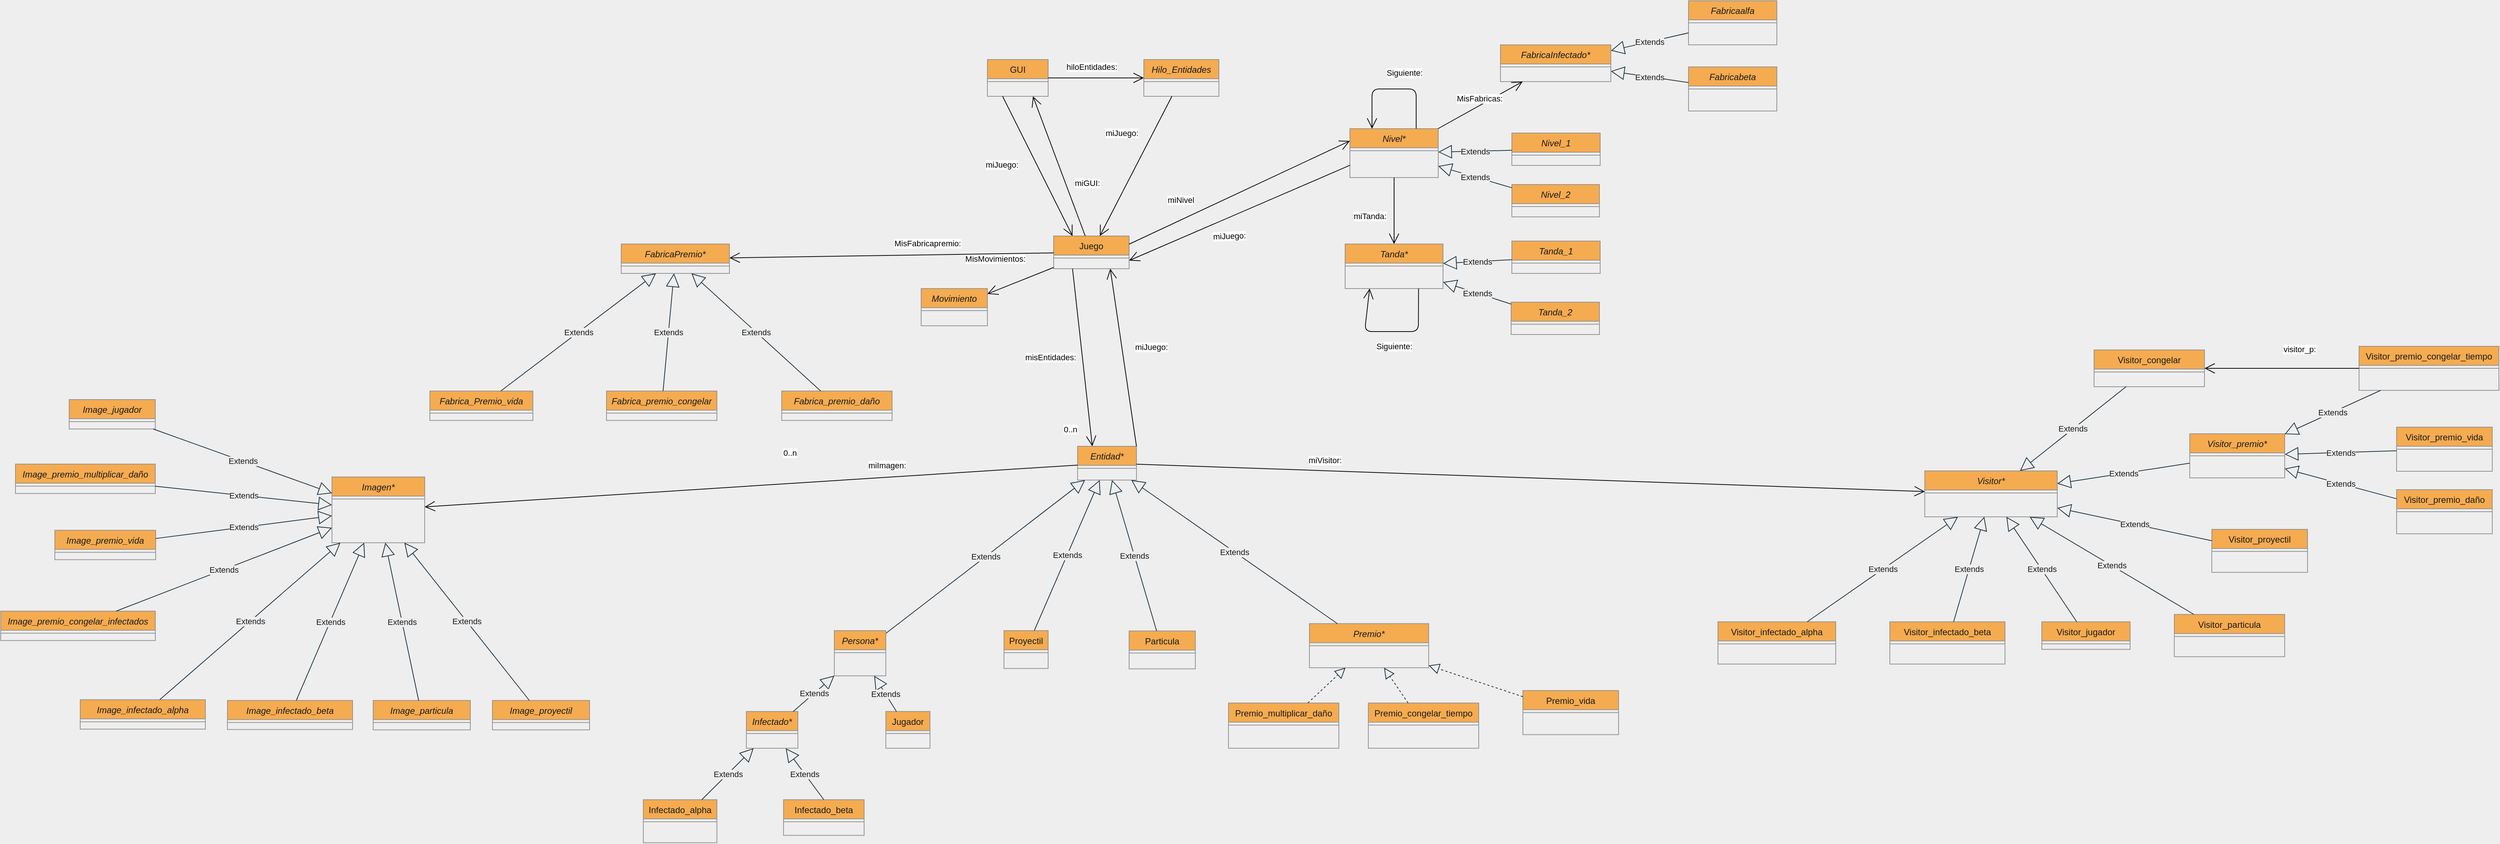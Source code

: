 <mxfile version="14.0.0" type="device"><diagram id="C5RBs43oDa-KdzZeNtuy" name="Page-1"><mxGraphModel dx="2249" dy="1904" grid="1" gridSize="10" guides="1" tooltips="1" connect="1" arrows="1" fold="1" page="1" pageScale="1" pageWidth="827" pageHeight="1169" background="#EEEEEE" math="0" shadow="0"><root><mxCell id="WIyWlLk6GJQsqaUBKTNV-0"/><mxCell id="WIyWlLk6GJQsqaUBKTNV-1" parent="WIyWlLk6GJQsqaUBKTNV-0"/><mxCell id="zkfFHV4jXpPFQw0GAbJ--0" value="Juego" style="swimlane;fontStyle=0;align=center;verticalAlign=top;childLayout=stackLayout;horizontal=1;startSize=26;horizontalStack=0;resizeParent=1;resizeLast=0;collapsible=1;marginBottom=0;shadow=0;strokeWidth=1;fillColor=#F5AB50;strokeColor=#909090;fontColor=#1A1A1A;" parent="WIyWlLk6GJQsqaUBKTNV-1" vertex="1"><mxGeometry x="747.5" y="140" width="102.5" height="44.5" as="geometry"><mxRectangle x="230" y="140" width="160" height="26" as="alternateBounds"/></mxGeometry></mxCell><mxCell id="zkfFHV4jXpPFQw0GAbJ--4" value="" style="line;html=1;strokeWidth=1;align=left;verticalAlign=middle;spacingTop=-1;spacingLeft=3;spacingRight=3;rotatable=0;labelPosition=right;points=[];portConstraint=eastwest;labelBackgroundColor=#EEEEEE;fillColor=#F5AB50;strokeColor=#909090;fontColor=#1A1A1A;" parent="zkfFHV4jXpPFQw0GAbJ--0" vertex="1"><mxGeometry y="26" width="102.5" height="8" as="geometry"/></mxCell><mxCell id="zkfFHV4jXpPFQw0GAbJ--6" value="Infectado*" style="swimlane;fontStyle=2;align=center;verticalAlign=top;childLayout=stackLayout;horizontal=1;startSize=26;horizontalStack=0;resizeParent=1;resizeLast=0;collapsible=1;marginBottom=0;shadow=0;strokeWidth=1;fillColor=#F5AB50;strokeColor=#909090;fontColor=#1A1A1A;" parent="WIyWlLk6GJQsqaUBKTNV-1" vertex="1"><mxGeometry x="330" y="786.75" width="70" height="50" as="geometry"><mxRectangle x="130" y="380" width="160" height="26" as="alternateBounds"/></mxGeometry></mxCell><mxCell id="zkfFHV4jXpPFQw0GAbJ--9" value="" style="line;html=1;strokeWidth=1;align=left;verticalAlign=middle;spacingTop=-1;spacingLeft=3;spacingRight=3;rotatable=0;labelPosition=right;points=[];portConstraint=eastwest;labelBackgroundColor=#EEEEEE;fillColor=#F5AB50;strokeColor=#909090;fontColor=#1A1A1A;" parent="zkfFHV4jXpPFQw0GAbJ--6" vertex="1"><mxGeometry y="26" width="70" height="8" as="geometry"/></mxCell><mxCell id="zkfFHV4jXpPFQw0GAbJ--13" value="Visitor*" style="swimlane;fontStyle=2;align=center;verticalAlign=top;childLayout=stackLayout;horizontal=1;startSize=26;horizontalStack=0;resizeParent=1;resizeLast=0;collapsible=1;marginBottom=0;shadow=0;strokeWidth=1;fillColor=#F5AB50;strokeColor=#909090;fontColor=#1A1A1A;" parent="WIyWlLk6GJQsqaUBKTNV-1" vertex="1"><mxGeometry x="1931" y="459.5" width="180" height="62.5" as="geometry"><mxRectangle x="340" y="380" width="170" height="26" as="alternateBounds"/></mxGeometry></mxCell><mxCell id="zkfFHV4jXpPFQw0GAbJ--15" value="" style="line;html=1;strokeWidth=1;align=left;verticalAlign=middle;spacingTop=-1;spacingLeft=3;spacingRight=3;rotatable=0;labelPosition=right;points=[];portConstraint=eastwest;labelBackgroundColor=#EEEEEE;fillColor=#F5AB50;strokeColor=#909090;fontColor=#1A1A1A;" parent="zkfFHV4jXpPFQw0GAbJ--13" vertex="1"><mxGeometry y="26" width="180" height="8" as="geometry"/></mxCell><mxCell id="zkfFHV4jXpPFQw0GAbJ--17" value="Entidad*" style="swimlane;fontStyle=2;align=center;verticalAlign=top;childLayout=stackLayout;horizontal=1;startSize=26;horizontalStack=0;resizeParent=1;resizeLast=0;collapsible=1;marginBottom=0;shadow=0;strokeWidth=1;fillColor=#F5AB50;strokeColor=#909090;fontColor=#1A1A1A;" parent="WIyWlLk6GJQsqaUBKTNV-1" vertex="1"><mxGeometry x="780" y="426" width="80" height="46" as="geometry"><mxRectangle x="550" y="140" width="160" height="26" as="alternateBounds"/></mxGeometry></mxCell><mxCell id="zkfFHV4jXpPFQw0GAbJ--23" value="" style="line;html=1;strokeWidth=1;align=left;verticalAlign=middle;spacingTop=-1;spacingLeft=3;spacingRight=3;rotatable=0;labelPosition=right;points=[];portConstraint=eastwest;labelBackgroundColor=#EEEEEE;fillColor=#F5AB50;strokeColor=#909090;fontColor=#1A1A1A;" parent="zkfFHV4jXpPFQw0GAbJ--17" vertex="1"><mxGeometry y="26" width="80" height="8" as="geometry"/></mxCell><mxCell id="FfX-81WGp9LA6N0N9xU9-6" value="Visitor_infectado_alpha" style="swimlane;fontStyle=0;align=center;verticalAlign=top;childLayout=stackLayout;horizontal=1;startSize=26;horizontalStack=0;resizeParent=1;resizeLast=0;collapsible=1;marginBottom=0;shadow=0;strokeWidth=1;fillColor=#F5AB50;strokeColor=#909090;fontColor=#1A1A1A;" parent="WIyWlLk6GJQsqaUBKTNV-1" vertex="1"><mxGeometry x="1650" y="664.75" width="160" height="57.5" as="geometry"><mxRectangle x="340" y="380" width="170" height="26" as="alternateBounds"/></mxGeometry></mxCell><mxCell id="FfX-81WGp9LA6N0N9xU9-8" value="" style="line;html=1;strokeWidth=1;align=left;verticalAlign=middle;spacingTop=-1;spacingLeft=3;spacingRight=3;rotatable=0;labelPosition=right;points=[];portConstraint=eastwest;labelBackgroundColor=#EEEEEE;fillColor=#F5AB50;strokeColor=#909090;fontColor=#1A1A1A;" parent="FfX-81WGp9LA6N0N9xU9-6" vertex="1"><mxGeometry y="26" width="160" height="8" as="geometry"/></mxCell><mxCell id="FfX-81WGp9LA6N0N9xU9-12" value="Visitor_jugador" style="swimlane;fontStyle=0;align=center;verticalAlign=top;childLayout=stackLayout;horizontal=1;startSize=26;horizontalStack=0;resizeParent=1;resizeLast=0;collapsible=1;marginBottom=0;shadow=0;strokeWidth=1;fillColor=#F5AB50;strokeColor=#909090;fontColor=#1A1A1A;" parent="WIyWlLk6GJQsqaUBKTNV-1" vertex="1"><mxGeometry x="2090" y="664.75" width="120" height="37.5" as="geometry"><mxRectangle x="340" y="380" width="170" height="26" as="alternateBounds"/></mxGeometry></mxCell><mxCell id="FfX-81WGp9LA6N0N9xU9-13" value="" style="line;html=1;strokeWidth=1;align=left;verticalAlign=middle;spacingTop=-1;spacingLeft=3;spacingRight=3;rotatable=0;labelPosition=right;points=[];portConstraint=eastwest;labelBackgroundColor=#EEEEEE;fillColor=#F5AB50;strokeColor=#909090;fontColor=#1A1A1A;" parent="FfX-81WGp9LA6N0N9xU9-12" vertex="1"><mxGeometry y="26" width="120" height="8" as="geometry"/></mxCell><mxCell id="FfX-81WGp9LA6N0N9xU9-18" value="Visitor_infectado_beta" style="swimlane;fontStyle=0;align=center;verticalAlign=top;childLayout=stackLayout;horizontal=1;startSize=26;horizontalStack=0;resizeParent=1;resizeLast=0;collapsible=1;marginBottom=0;shadow=0;strokeWidth=1;fillColor=#F5AB50;strokeColor=#909090;fontColor=#1A1A1A;" parent="WIyWlLk6GJQsqaUBKTNV-1" vertex="1"><mxGeometry x="1883.5" y="664.75" width="156.5" height="57.5" as="geometry"><mxRectangle x="340" y="380" width="170" height="26" as="alternateBounds"/></mxGeometry></mxCell><mxCell id="FfX-81WGp9LA6N0N9xU9-19" value="" style="line;html=1;strokeWidth=1;align=left;verticalAlign=middle;spacingTop=-1;spacingLeft=3;spacingRight=3;rotatable=0;labelPosition=right;points=[];portConstraint=eastwest;labelBackgroundColor=#EEEEEE;fillColor=#F5AB50;strokeColor=#909090;fontColor=#1A1A1A;" parent="FfX-81WGp9LA6N0N9xU9-18" vertex="1"><mxGeometry y="26" width="156.5" height="8" as="geometry"/></mxCell><mxCell id="FfX-81WGp9LA6N0N9xU9-24" value="Infectado_alpha" style="swimlane;fontStyle=0;align=center;verticalAlign=top;childLayout=stackLayout;horizontal=1;startSize=26;horizontalStack=0;resizeParent=1;resizeLast=0;collapsible=1;marginBottom=0;shadow=0;strokeWidth=1;fillColor=#F5AB50;strokeColor=#909090;fontColor=#1A1A1A;" parent="WIyWlLk6GJQsqaUBKTNV-1" vertex="1"><mxGeometry x="190" y="906.75" width="100" height="58.5" as="geometry"><mxRectangle x="130" y="380" width="160" height="26" as="alternateBounds"/></mxGeometry></mxCell><mxCell id="FfX-81WGp9LA6N0N9xU9-27" value="" style="line;html=1;strokeWidth=1;align=left;verticalAlign=middle;spacingTop=-1;spacingLeft=3;spacingRight=3;rotatable=0;labelPosition=right;points=[];portConstraint=eastwest;labelBackgroundColor=#EEEEEE;fillColor=#F5AB50;strokeColor=#909090;fontColor=#1A1A1A;" parent="FfX-81WGp9LA6N0N9xU9-24" vertex="1"><mxGeometry y="26" width="100" height="8" as="geometry"/></mxCell><mxCell id="FfX-81WGp9LA6N0N9xU9-32" value="Infectado_beta" style="swimlane;fontStyle=0;align=center;verticalAlign=top;childLayout=stackLayout;horizontal=1;startSize=26;horizontalStack=0;resizeParent=1;resizeLast=0;collapsible=1;marginBottom=0;shadow=0;strokeWidth=1;fillColor=#F5AB50;strokeColor=#909090;fontColor=#1A1A1A;" parent="WIyWlLk6GJQsqaUBKTNV-1" vertex="1"><mxGeometry x="380.5" y="906.75" width="109.5" height="48.5" as="geometry"><mxRectangle x="130" y="380" width="160" height="26" as="alternateBounds"/></mxGeometry></mxCell><mxCell id="FfX-81WGp9LA6N0N9xU9-33" value="" style="line;html=1;strokeWidth=1;align=left;verticalAlign=middle;spacingTop=-1;spacingLeft=3;spacingRight=3;rotatable=0;labelPosition=right;points=[];portConstraint=eastwest;labelBackgroundColor=#EEEEEE;fillColor=#F5AB50;strokeColor=#909090;fontColor=#1A1A1A;" parent="FfX-81WGp9LA6N0N9xU9-32" vertex="1"><mxGeometry y="26" width="109.5" height="8" as="geometry"/></mxCell><mxCell id="FfX-81WGp9LA6N0N9xU9-36" value="Premio_congelar_tiempo" style="swimlane;fontStyle=0;align=center;verticalAlign=top;childLayout=stackLayout;horizontal=1;startSize=26;horizontalStack=0;resizeParent=1;resizeLast=0;collapsible=1;marginBottom=0;shadow=0;strokeWidth=1;fillColor=#F5AB50;strokeColor=#909090;fontColor=#1A1A1A;" parent="WIyWlLk6GJQsqaUBKTNV-1" vertex="1"><mxGeometry x="1175" y="775.25" width="150" height="61.5" as="geometry"><mxRectangle x="550" y="140" width="160" height="26" as="alternateBounds"/></mxGeometry></mxCell><mxCell id="FfX-81WGp9LA6N0N9xU9-37" value="" style="line;html=1;strokeWidth=1;align=left;verticalAlign=middle;spacingTop=-1;spacingLeft=3;spacingRight=3;rotatable=0;labelPosition=right;points=[];portConstraint=eastwest;labelBackgroundColor=#EEEEEE;fillColor=#F5AB50;strokeColor=#909090;fontColor=#1A1A1A;" parent="FfX-81WGp9LA6N0N9xU9-36" vertex="1"><mxGeometry y="26" width="150" height="8" as="geometry"/></mxCell><mxCell id="FfX-81WGp9LA6N0N9xU9-39" value="Particula" style="swimlane;fontStyle=0;align=center;verticalAlign=top;childLayout=stackLayout;horizontal=1;startSize=26;horizontalStack=0;resizeParent=1;resizeLast=0;collapsible=1;marginBottom=0;shadow=0;strokeWidth=1;fillColor=#F5AB50;strokeColor=#909090;fontColor=#1A1A1A;" parent="WIyWlLk6GJQsqaUBKTNV-1" vertex="1"><mxGeometry x="850" y="677.25" width="90" height="51.5" as="geometry"><mxRectangle x="130" y="380" width="160" height="26" as="alternateBounds"/></mxGeometry></mxCell><mxCell id="FfX-81WGp9LA6N0N9xU9-40" value="" style="line;html=1;strokeWidth=1;align=left;verticalAlign=middle;spacingTop=-1;spacingLeft=3;spacingRight=3;rotatable=0;labelPosition=right;points=[];portConstraint=eastwest;labelBackgroundColor=#EEEEEE;fillColor=#F5AB50;strokeColor=#909090;fontColor=#1A1A1A;" parent="FfX-81WGp9LA6N0N9xU9-39" vertex="1"><mxGeometry y="26" width="90" height="8" as="geometry"/></mxCell><mxCell id="FfX-81WGp9LA6N0N9xU9-56" value="Extends" style="endArrow=block;endSize=16;endFill=0;html=1;labelBackgroundColor=#EEEEEE;strokeColor=#182E3E;fontColor=#1A1A1A;" parent="WIyWlLk6GJQsqaUBKTNV-1" source="Gw16zPJCpVHd4PUC0oKf-17" target="zkfFHV4jXpPFQw0GAbJ--17" edge="1"><mxGeometry width="160" relative="1" as="geometry"><mxPoint x="-21.943" y="684.5" as="sourcePoint"/><mxPoint x="714.31" y="398.342" as="targetPoint"/></mxGeometry></mxCell><mxCell id="FfX-81WGp9LA6N0N9xU9-74" value="Jugador" style="swimlane;fontStyle=0;align=center;verticalAlign=top;childLayout=stackLayout;horizontal=1;startSize=26;horizontalStack=0;resizeParent=1;resizeLast=0;collapsible=1;marginBottom=0;shadow=0;strokeWidth=1;fillColor=#F5AB50;strokeColor=#909090;fontColor=#1A1A1A;" parent="WIyWlLk6GJQsqaUBKTNV-1" vertex="1"><mxGeometry x="519.5" y="786.75" width="60" height="50" as="geometry"><mxRectangle x="230" y="140" width="160" height="26" as="alternateBounds"/></mxGeometry></mxCell><mxCell id="FfX-81WGp9LA6N0N9xU9-77" value="" style="line;html=1;strokeWidth=1;align=left;verticalAlign=middle;spacingTop=-1;spacingLeft=3;spacingRight=3;rotatable=0;labelPosition=right;points=[];portConstraint=eastwest;labelBackgroundColor=#EEEEEE;fillColor=#F5AB50;strokeColor=#909090;fontColor=#1A1A1A;" parent="FfX-81WGp9LA6N0N9xU9-74" vertex="1"><mxGeometry y="26" width="60" height="8" as="geometry"/></mxCell><mxCell id="FfX-81WGp9LA6N0N9xU9-117" value="" style="endArrow=open;endFill=1;endSize=12;html=1;strokeColor=#000000;fontColor=#1A1A1A;" parent="WIyWlLk6GJQsqaUBKTNV-1" source="zkfFHV4jXpPFQw0GAbJ--17" target="zkfFHV4jXpPFQw0GAbJ--13" edge="1"><mxGeometry width="160" relative="1" as="geometry"><mxPoint x="620" y="400" as="sourcePoint"/><mxPoint x="780" y="400" as="targetPoint"/></mxGeometry></mxCell><mxCell id="v-pVnW0v4JFJmh6hkkXR-0" value="miVisitor:" style="edgeLabel;html=1;align=center;verticalAlign=middle;resizable=0;points=[];" parent="FfX-81WGp9LA6N0N9xU9-117" vertex="1" connectable="0"><mxGeometry x="-0.617" y="-1" relative="1" as="geometry"><mxPoint x="51.01" y="-13.3" as="offset"/></mxGeometry></mxCell><mxCell id="OYM9oP_KAwpVOZxFlpQD-7" value="Visitor_particula" style="swimlane;fontStyle=0;align=center;verticalAlign=top;childLayout=stackLayout;horizontal=1;startSize=26;horizontalStack=0;resizeParent=1;resizeLast=0;collapsible=1;marginBottom=0;shadow=0;strokeWidth=1;fillColor=#F5AB50;strokeColor=#909090;fontColor=#1A1A1A;" parent="WIyWlLk6GJQsqaUBKTNV-1" vertex="1"><mxGeometry x="2270" y="654.75" width="150" height="57.5" as="geometry"><mxRectangle x="340" y="380" width="170" height="26" as="alternateBounds"/></mxGeometry></mxCell><mxCell id="OYM9oP_KAwpVOZxFlpQD-8" value="" style="line;html=1;strokeWidth=1;align=left;verticalAlign=middle;spacingTop=-1;spacingLeft=3;spacingRight=3;rotatable=0;labelPosition=right;points=[];portConstraint=eastwest;labelBackgroundColor=#EEEEEE;fillColor=#F5AB50;strokeColor=#909090;fontColor=#1A1A1A;" parent="OYM9oP_KAwpVOZxFlpQD-7" vertex="1"><mxGeometry y="26" width="150" height="8" as="geometry"/></mxCell><mxCell id="mUndfa91Hpoe1Cy9uQiL-26" value="Visitor_premio*" style="swimlane;fontStyle=2;align=center;verticalAlign=top;childLayout=stackLayout;horizontal=1;startSize=26;horizontalStack=0;resizeParent=1;resizeLast=0;collapsible=1;marginBottom=0;shadow=0;strokeWidth=1;fillColor=#F5AB50;strokeColor=#909090;fontColor=#1A1A1A;" parent="WIyWlLk6GJQsqaUBKTNV-1" vertex="1"><mxGeometry x="2291" y="409" width="129" height="60" as="geometry"><mxRectangle x="340" y="380" width="170" height="26" as="alternateBounds"/></mxGeometry></mxCell><mxCell id="mUndfa91Hpoe1Cy9uQiL-28" value="" style="line;html=1;strokeWidth=1;align=left;verticalAlign=middle;spacingTop=-1;spacingLeft=3;spacingRight=3;rotatable=0;labelPosition=right;points=[];portConstraint=eastwest;labelBackgroundColor=#EEEEEE;fillColor=#F5AB50;strokeColor=#909090;fontColor=#1A1A1A;" parent="mUndfa91Hpoe1Cy9uQiL-26" vertex="1"><mxGeometry y="26" width="129" height="8" as="geometry"/></mxCell><mxCell id="mUndfa91Hpoe1Cy9uQiL-45" value="GUI" style="swimlane;fontStyle=0;align=center;verticalAlign=top;childLayout=stackLayout;horizontal=1;startSize=26;horizontalStack=0;resizeParent=1;resizeLast=0;collapsible=1;marginBottom=0;shadow=0;strokeWidth=1;fillColor=#F5AB50;strokeColor=#909090;fontColor=#1A1A1A;" parent="WIyWlLk6GJQsqaUBKTNV-1" vertex="1"><mxGeometry x="657.5" y="-100" width="82.5" height="50" as="geometry"><mxRectangle x="230" y="140" width="160" height="26" as="alternateBounds"/></mxGeometry></mxCell><mxCell id="mUndfa91Hpoe1Cy9uQiL-49" value="" style="line;html=1;strokeWidth=1;align=left;verticalAlign=middle;spacingTop=-1;spacingLeft=3;spacingRight=3;rotatable=0;labelPosition=right;points=[];portConstraint=eastwest;labelBackgroundColor=#EEEEEE;fillColor=#F5AB50;strokeColor=#909090;fontColor=#1A1A1A;" parent="mUndfa91Hpoe1Cy9uQiL-45" vertex="1"><mxGeometry y="26" width="82.5" height="8" as="geometry"/></mxCell><mxCell id="dNGXZu2oY8VDmh9I3_GZ-32" value="" style="endArrow=open;endFill=1;endSize=12;html=1;entryX=0.25;entryY=0;entryDx=0;entryDy=0;exitX=0.25;exitY=1;exitDx=0;exitDy=0;" parent="WIyWlLk6GJQsqaUBKTNV-1" source="mUndfa91Hpoe1Cy9uQiL-45" target="zkfFHV4jXpPFQw0GAbJ--0" edge="1"><mxGeometry width="160" relative="1" as="geometry"><mxPoint x="-140" y="-1080" as="sourcePoint"/><mxPoint x="484.75" y="-489" as="targetPoint"/><Array as="points"/></mxGeometry></mxCell><mxCell id="vSghPEJGuaHvYaO0udL--120" value="miJuego:" style="edgeLabel;html=1;align=center;verticalAlign=middle;resizable=0;points=[];" parent="dNGXZu2oY8VDmh9I3_GZ-32" vertex="1" connectable="0"><mxGeometry x="-0.421" y="-2" relative="1" as="geometry"><mxPoint x="-27.17" y="36.76" as="offset"/></mxGeometry></mxCell><mxCell id="dNGXZu2oY8VDmh9I3_GZ-42" value="Imagen*" style="swimlane;fontStyle=2;align=center;verticalAlign=top;childLayout=stackLayout;horizontal=1;startSize=26;horizontalStack=0;resizeParent=1;resizeLast=0;collapsible=1;marginBottom=0;shadow=0;strokeWidth=1;fillColor=#F5AB50;strokeColor=#909090;fontColor=#1A1A1A;" parent="WIyWlLk6GJQsqaUBKTNV-1" vertex="1"><mxGeometry x="-233" y="467.75" width="126" height="89.5" as="geometry"><mxRectangle x="550" y="140" width="160" height="26" as="alternateBounds"/></mxGeometry></mxCell><mxCell id="dNGXZu2oY8VDmh9I3_GZ-46" value="" style="line;html=1;strokeWidth=1;align=left;verticalAlign=middle;spacingTop=-1;spacingLeft=3;spacingRight=3;rotatable=0;labelPosition=right;points=[];portConstraint=eastwest;labelBackgroundColor=#EEEEEE;fillColor=#F5AB50;strokeColor=#909090;fontColor=#1A1A1A;" parent="dNGXZu2oY8VDmh9I3_GZ-42" vertex="1"><mxGeometry y="26" width="126" height="8" as="geometry"/></mxCell><mxCell id="Gw16zPJCpVHd4PUC0oKf-17" value="Persona*" style="swimlane;fontStyle=2;align=center;verticalAlign=top;childLayout=stackLayout;horizontal=1;startSize=26;horizontalStack=0;resizeParent=1;resizeLast=0;collapsible=1;marginBottom=0;shadow=0;strokeWidth=1;fillColor=#F5AB50;strokeColor=#909090;fontColor=#1A1A1A;" parent="WIyWlLk6GJQsqaUBKTNV-1" vertex="1"><mxGeometry x="449.5" y="676.75" width="70" height="61.5" as="geometry"><mxRectangle x="550" y="140" width="160" height="26" as="alternateBounds"/></mxGeometry></mxCell><mxCell id="Gw16zPJCpVHd4PUC0oKf-21" value="" style="line;html=1;strokeWidth=1;align=left;verticalAlign=middle;spacingTop=-1;spacingLeft=3;spacingRight=3;rotatable=0;labelPosition=right;points=[];portConstraint=eastwest;labelBackgroundColor=#EEEEEE;fillColor=#F5AB50;strokeColor=#909090;fontColor=#1A1A1A;" parent="Gw16zPJCpVHd4PUC0oKf-17" vertex="1"><mxGeometry y="26" width="70" height="8" as="geometry"/></mxCell><mxCell id="Gw16zPJCpVHd4PUC0oKf-31" value="Extends" style="endArrow=block;endSize=16;endFill=0;html=1;labelBackgroundColor=#EEEEEE;strokeColor=#182E3E;fontColor=#1A1A1A;" parent="WIyWlLk6GJQsqaUBKTNV-1" source="zkfFHV4jXpPFQw0GAbJ--6" target="Gw16zPJCpVHd4PUC0oKf-17" edge="1"><mxGeometry width="160" relative="1" as="geometry"><mxPoint x="89.167" y="24.75" as="sourcePoint"/><mxPoint x="147.5" y="164.75" as="targetPoint"/></mxGeometry></mxCell><mxCell id="Gw16zPJCpVHd4PUC0oKf-33" value="Nivel*" style="swimlane;fontStyle=2;align=center;verticalAlign=top;childLayout=stackLayout;horizontal=1;startSize=26;horizontalStack=0;resizeParent=1;resizeLast=0;collapsible=1;marginBottom=0;shadow=0;strokeWidth=1;fillColor=#F5AB50;strokeColor=#909090;fontColor=#1A1A1A;" parent="WIyWlLk6GJQsqaUBKTNV-1" vertex="1"><mxGeometry x="1150" y="-6" width="120" height="66.47" as="geometry"><mxRectangle x="230" y="140" width="160" height="26" as="alternateBounds"/></mxGeometry></mxCell><mxCell id="Gw16zPJCpVHd4PUC0oKf-34" value="" style="line;html=1;strokeWidth=1;align=left;verticalAlign=middle;spacingTop=-1;spacingLeft=3;spacingRight=3;rotatable=0;labelPosition=right;points=[];portConstraint=eastwest;labelBackgroundColor=#EEEEEE;fillColor=#F5AB50;strokeColor=#909090;fontColor=#1A1A1A;" parent="Gw16zPJCpVHd4PUC0oKf-33" vertex="1"><mxGeometry y="26" width="120" height="8" as="geometry"/></mxCell><mxCell id="Gw16zPJCpVHd4PUC0oKf-35" value="Image_infectado_alpha" style="swimlane;fontStyle=2;align=center;verticalAlign=top;childLayout=stackLayout;horizontal=1;startSize=26;horizontalStack=0;resizeParent=1;resizeLast=0;collapsible=1;marginBottom=0;shadow=0;strokeWidth=1;fillColor=#F5AB50;strokeColor=#909090;fontColor=#1A1A1A;" parent="WIyWlLk6GJQsqaUBKTNV-1" vertex="1"><mxGeometry x="-575" y="770.75" width="170" height="40" as="geometry"><mxRectangle x="550" y="140" width="160" height="26" as="alternateBounds"/></mxGeometry></mxCell><mxCell id="Gw16zPJCpVHd4PUC0oKf-38" value="" style="line;html=1;strokeWidth=1;align=left;verticalAlign=middle;spacingTop=-1;spacingLeft=3;spacingRight=3;rotatable=0;labelPosition=right;points=[];portConstraint=eastwest;labelBackgroundColor=#EEEEEE;fillColor=#F5AB50;strokeColor=#909090;fontColor=#1A1A1A;" parent="Gw16zPJCpVHd4PUC0oKf-35" vertex="1"><mxGeometry y="26" width="170" height="8" as="geometry"/></mxCell><mxCell id="Gw16zPJCpVHd4PUC0oKf-44" value="Image_infectado_beta" style="swimlane;fontStyle=2;align=center;verticalAlign=top;childLayout=stackLayout;horizontal=1;startSize=26;horizontalStack=0;resizeParent=1;resizeLast=0;collapsible=1;marginBottom=0;shadow=0;strokeWidth=1;fillColor=#F5AB50;strokeColor=#909090;fontColor=#1A1A1A;" parent="WIyWlLk6GJQsqaUBKTNV-1" vertex="1"><mxGeometry x="-375" y="771.75" width="170" height="39.5" as="geometry"><mxRectangle x="550" y="140" width="160" height="26" as="alternateBounds"/></mxGeometry></mxCell><mxCell id="Gw16zPJCpVHd4PUC0oKf-45" value="" style="line;html=1;strokeWidth=1;align=left;verticalAlign=middle;spacingTop=-1;spacingLeft=3;spacingRight=3;rotatable=0;labelPosition=right;points=[];portConstraint=eastwest;labelBackgroundColor=#EEEEEE;fillColor=#F5AB50;strokeColor=#909090;fontColor=#1A1A1A;" parent="Gw16zPJCpVHd4PUC0oKf-44" vertex="1"><mxGeometry y="26" width="170" height="8" as="geometry"/></mxCell><mxCell id="Gw16zPJCpVHd4PUC0oKf-47" value="Image_jugador" style="swimlane;fontStyle=2;align=center;verticalAlign=top;childLayout=stackLayout;horizontal=1;startSize=26;horizontalStack=0;resizeParent=1;resizeLast=0;collapsible=1;marginBottom=0;shadow=0;strokeWidth=1;fillColor=#F5AB50;strokeColor=#909090;fontColor=#1A1A1A;" parent="WIyWlLk6GJQsqaUBKTNV-1" vertex="1"><mxGeometry x="-590" y="362.5" width="117" height="40" as="geometry"><mxRectangle x="550" y="140" width="160" height="26" as="alternateBounds"/></mxGeometry></mxCell><mxCell id="Gw16zPJCpVHd4PUC0oKf-48" value="" style="line;html=1;strokeWidth=1;align=left;verticalAlign=middle;spacingTop=-1;spacingLeft=3;spacingRight=3;rotatable=0;labelPosition=right;points=[];portConstraint=eastwest;labelBackgroundColor=#EEEEEE;fillColor=#F5AB50;strokeColor=#909090;fontColor=#1A1A1A;" parent="Gw16zPJCpVHd4PUC0oKf-47" vertex="1"><mxGeometry y="26" width="117" height="8" as="geometry"/></mxCell><mxCell id="Gw16zPJCpVHd4PUC0oKf-50" value="Image_premio_vida" style="swimlane;fontStyle=2;align=center;verticalAlign=top;childLayout=stackLayout;horizontal=1;startSize=26;horizontalStack=0;resizeParent=1;resizeLast=0;collapsible=1;marginBottom=0;shadow=0;strokeWidth=1;fillColor=#F5AB50;strokeColor=#909090;fontColor=#1A1A1A;" parent="WIyWlLk6GJQsqaUBKTNV-1" vertex="1"><mxGeometry x="-609.5" y="540.25" width="137" height="40" as="geometry"><mxRectangle x="550" y="140" width="160" height="26" as="alternateBounds"/></mxGeometry></mxCell><mxCell id="Gw16zPJCpVHd4PUC0oKf-51" value="" style="line;html=1;strokeWidth=1;align=left;verticalAlign=middle;spacingTop=-1;spacingLeft=3;spacingRight=3;rotatable=0;labelPosition=right;points=[];portConstraint=eastwest;labelBackgroundColor=#EEEEEE;fillColor=#F5AB50;strokeColor=#909090;fontColor=#1A1A1A;" parent="Gw16zPJCpVHd4PUC0oKf-50" vertex="1"><mxGeometry y="26" width="137" height="8" as="geometry"/></mxCell><mxCell id="Gw16zPJCpVHd4PUC0oKf-53" value="Image_particula" style="swimlane;fontStyle=2;align=center;verticalAlign=top;childLayout=stackLayout;horizontal=1;startSize=26;horizontalStack=0;resizeParent=1;resizeLast=0;collapsible=1;marginBottom=0;shadow=0;strokeWidth=1;fillColor=#F5AB50;strokeColor=#909090;fontColor=#1A1A1A;" parent="WIyWlLk6GJQsqaUBKTNV-1" vertex="1"><mxGeometry x="-177" y="771.75" width="132" height="40" as="geometry"><mxRectangle x="550" y="140" width="160" height="26" as="alternateBounds"/></mxGeometry></mxCell><mxCell id="Gw16zPJCpVHd4PUC0oKf-54" value="" style="line;html=1;strokeWidth=1;align=left;verticalAlign=middle;spacingTop=-1;spacingLeft=3;spacingRight=3;rotatable=0;labelPosition=right;points=[];portConstraint=eastwest;labelBackgroundColor=#EEEEEE;fillColor=#F5AB50;strokeColor=#909090;fontColor=#1A1A1A;" parent="Gw16zPJCpVHd4PUC0oKf-53" vertex="1"><mxGeometry y="26" width="132" height="8" as="geometry"/></mxCell><mxCell id="Gw16zPJCpVHd4PUC0oKf-61" value="Premio_vida" style="swimlane;fontStyle=0;align=center;verticalAlign=top;childLayout=stackLayout;horizontal=1;startSize=26;horizontalStack=0;resizeParent=1;resizeLast=0;collapsible=1;marginBottom=0;shadow=0;strokeWidth=1;fillColor=#F5AB50;strokeColor=#909090;fontColor=#1A1A1A;" parent="WIyWlLk6GJQsqaUBKTNV-1" vertex="1"><mxGeometry x="1385" y="758.25" width="130" height="60" as="geometry"><mxRectangle x="550" y="140" width="160" height="26" as="alternateBounds"/></mxGeometry></mxCell><mxCell id="Gw16zPJCpVHd4PUC0oKf-62" value="" style="line;html=1;strokeWidth=1;align=left;verticalAlign=middle;spacingTop=-1;spacingLeft=3;spacingRight=3;rotatable=0;labelPosition=right;points=[];portConstraint=eastwest;labelBackgroundColor=#EEEEEE;fillColor=#F5AB50;strokeColor=#909090;fontColor=#1A1A1A;" parent="Gw16zPJCpVHd4PUC0oKf-61" vertex="1"><mxGeometry y="26" width="130" height="8" as="geometry"/></mxCell><mxCell id="Gw16zPJCpVHd4PUC0oKf-65" value="Premio*" style="swimlane;fontStyle=2;align=center;verticalAlign=top;childLayout=stackLayout;horizontal=1;startSize=26;horizontalStack=0;resizeParent=1;resizeLast=0;collapsible=1;marginBottom=0;shadow=0;strokeWidth=1;fillColor=#F5AB50;strokeColor=#909090;fontColor=#1A1A1A;" parent="WIyWlLk6GJQsqaUBKTNV-1" vertex="1"><mxGeometry x="1095" y="667.25" width="162" height="60" as="geometry"><mxRectangle x="550" y="140" width="160" height="26" as="alternateBounds"/></mxGeometry></mxCell><mxCell id="Gw16zPJCpVHd4PUC0oKf-66" value="" style="line;html=1;strokeWidth=1;align=left;verticalAlign=middle;spacingTop=-1;spacingLeft=3;spacingRight=3;rotatable=0;labelPosition=right;points=[];portConstraint=eastwest;labelBackgroundColor=#EEEEEE;fillColor=#F5AB50;strokeColor=#909090;fontColor=#1A1A1A;" parent="Gw16zPJCpVHd4PUC0oKf-65" vertex="1"><mxGeometry y="26" width="162" height="8" as="geometry"/></mxCell><mxCell id="Gw16zPJCpVHd4PUC0oKf-69" value="Premio_multiplicar_daño" style="swimlane;fontStyle=0;align=center;verticalAlign=top;childLayout=stackLayout;horizontal=1;startSize=26;horizontalStack=0;resizeParent=1;resizeLast=0;collapsible=1;marginBottom=0;shadow=0;strokeWidth=1;fillColor=#F5AB50;strokeColor=#909090;fontColor=#1A1A1A;" parent="WIyWlLk6GJQsqaUBKTNV-1" vertex="1"><mxGeometry x="985" y="775.25" width="150" height="61.5" as="geometry"><mxRectangle x="550" y="140" width="160" height="26" as="alternateBounds"/></mxGeometry></mxCell><mxCell id="Gw16zPJCpVHd4PUC0oKf-70" value="" style="line;html=1;strokeWidth=1;align=left;verticalAlign=middle;spacingTop=-1;spacingLeft=3;spacingRight=3;rotatable=0;labelPosition=right;points=[];portConstraint=eastwest;labelBackgroundColor=#EEEEEE;fillColor=#F5AB50;strokeColor=#909090;fontColor=#1A1A1A;" parent="Gw16zPJCpVHd4PUC0oKf-69" vertex="1"><mxGeometry y="26" width="150" height="8" as="geometry"/></mxCell><mxCell id="Gw16zPJCpVHd4PUC0oKf-73" value="Extends" style="endArrow=block;endSize=16;endFill=0;html=1;labelBackgroundColor=#EEEEEE;strokeColor=#182E3E;fontColor=#1A1A1A;" parent="WIyWlLk6GJQsqaUBKTNV-1" source="Gw16zPJCpVHd4PUC0oKf-65" target="zkfFHV4jXpPFQw0GAbJ--17" edge="1"><mxGeometry width="160" relative="1" as="geometry"><mxPoint x="406.025" y="359.5" as="sourcePoint"/><mxPoint x="460" y="452.161" as="targetPoint"/></mxGeometry></mxCell><mxCell id="Gw16zPJCpVHd4PUC0oKf-74" value="" style="endArrow=block;dashed=1;endFill=0;endSize=12;html=1;labelBackgroundColor=#EEEEEE;strokeColor=#182E3E;fontColor=#1A1A1A;" parent="WIyWlLk6GJQsqaUBKTNV-1" source="Gw16zPJCpVHd4PUC0oKf-69" target="Gw16zPJCpVHd4PUC0oKf-65" edge="1"><mxGeometry width="160" relative="1" as="geometry"><mxPoint x="856.25" y="703.141" as="sourcePoint"/><mxPoint x="1076.25" y="609.362" as="targetPoint"/></mxGeometry></mxCell><mxCell id="Gw16zPJCpVHd4PUC0oKf-75" value="" style="endArrow=block;dashed=1;endFill=0;endSize=12;html=1;labelBackgroundColor=#EEEEEE;strokeColor=#182E3E;fontColor=#1A1A1A;" parent="WIyWlLk6GJQsqaUBKTNV-1" source="FfX-81WGp9LA6N0N9xU9-36" target="Gw16zPJCpVHd4PUC0oKf-65" edge="1"><mxGeometry width="160" relative="1" as="geometry"><mxPoint x="1008.25" y="729.612" as="sourcePoint"/><mxPoint x="1075.004" y="697.75" as="targetPoint"/></mxGeometry></mxCell><mxCell id="Gw16zPJCpVHd4PUC0oKf-76" value="" style="endArrow=block;dashed=1;endFill=0;endSize=12;html=1;labelBackgroundColor=#EEEEEE;strokeColor=#182E3E;fontColor=#1A1A1A;" parent="WIyWlLk6GJQsqaUBKTNV-1" source="Gw16zPJCpVHd4PUC0oKf-61" target="Gw16zPJCpVHd4PUC0oKf-65" edge="1"><mxGeometry width="160" relative="1" as="geometry"><mxPoint x="1018.25" y="739.612" as="sourcePoint"/><mxPoint x="1088.294" y="697.75" as="targetPoint"/></mxGeometry></mxCell><mxCell id="Gw16zPJCpVHd4PUC0oKf-80" value="Proyectil" style="swimlane;fontStyle=0;align=center;verticalAlign=top;childLayout=stackLayout;horizontal=1;startSize=26;horizontalStack=0;resizeParent=1;resizeLast=0;collapsible=1;marginBottom=0;shadow=0;strokeWidth=1;fillColor=#F5AB50;strokeColor=#909090;fontColor=#1A1A1A;" parent="WIyWlLk6GJQsqaUBKTNV-1" vertex="1"><mxGeometry x="680" y="676.75" width="60" height="51.5" as="geometry"><mxRectangle x="550" y="140" width="160" height="26" as="alternateBounds"/></mxGeometry></mxCell><mxCell id="Gw16zPJCpVHd4PUC0oKf-81" value="" style="line;html=1;strokeWidth=1;align=left;verticalAlign=middle;spacingTop=-1;spacingLeft=3;spacingRight=3;rotatable=0;labelPosition=right;points=[];portConstraint=eastwest;labelBackgroundColor=#EEEEEE;fillColor=#F5AB50;strokeColor=#909090;fontColor=#1A1A1A;" parent="Gw16zPJCpVHd4PUC0oKf-80" vertex="1"><mxGeometry y="26" width="60" height="8" as="geometry"/></mxCell><mxCell id="Gw16zPJCpVHd4PUC0oKf-86" value="Visitor_proyectil" style="swimlane;fontStyle=0;align=center;verticalAlign=top;childLayout=stackLayout;horizontal=1;startSize=26;horizontalStack=0;resizeParent=1;resizeLast=0;collapsible=1;marginBottom=0;shadow=0;strokeWidth=1;fillColor=#F5AB50;strokeColor=#909090;fontColor=#1A1A1A;" parent="WIyWlLk6GJQsqaUBKTNV-1" vertex="1"><mxGeometry x="2321" y="539" width="130" height="58.5" as="geometry"><mxRectangle x="340" y="380" width="170" height="26" as="alternateBounds"/></mxGeometry></mxCell><mxCell id="Gw16zPJCpVHd4PUC0oKf-87" value="" style="line;html=1;strokeWidth=1;align=left;verticalAlign=middle;spacingTop=-1;spacingLeft=3;spacingRight=3;rotatable=0;labelPosition=right;points=[];portConstraint=eastwest;labelBackgroundColor=#EEEEEE;fillColor=#F5AB50;strokeColor=#909090;fontColor=#1A1A1A;" parent="Gw16zPJCpVHd4PUC0oKf-86" vertex="1"><mxGeometry y="26" width="130" height="8" as="geometry"/></mxCell><mxCell id="Gw16zPJCpVHd4PUC0oKf-102" value="Nivel_1" style="swimlane;fontStyle=2;align=center;verticalAlign=top;childLayout=stackLayout;horizontal=1;startSize=26;horizontalStack=0;resizeParent=1;resizeLast=0;collapsible=1;marginBottom=0;shadow=0;strokeWidth=1;fillColor=#F5AB50;strokeColor=#909090;fontColor=#1A1A1A;" parent="WIyWlLk6GJQsqaUBKTNV-1" vertex="1"><mxGeometry x="1370" y="1.137e-13" width="120" height="44" as="geometry"><mxRectangle x="230" y="140" width="160" height="26" as="alternateBounds"/></mxGeometry></mxCell><mxCell id="Gw16zPJCpVHd4PUC0oKf-106" value="" style="line;html=1;strokeWidth=1;align=left;verticalAlign=middle;spacingTop=-1;spacingLeft=3;spacingRight=3;rotatable=0;labelPosition=right;points=[];portConstraint=eastwest;labelBackgroundColor=#EEEEEE;fillColor=#F5AB50;strokeColor=#909090;fontColor=#1A1A1A;" parent="Gw16zPJCpVHd4PUC0oKf-102" vertex="1"><mxGeometry y="26" width="120" height="8" as="geometry"/></mxCell><mxCell id="Gw16zPJCpVHd4PUC0oKf-108" value="Nivel_2" style="swimlane;fontStyle=2;align=center;verticalAlign=top;childLayout=stackLayout;horizontal=1;startSize=26;horizontalStack=0;resizeParent=1;resizeLast=0;collapsible=1;marginBottom=0;shadow=0;strokeWidth=1;fillColor=#F5AB50;strokeColor=#909090;fontColor=#1A1A1A;" parent="WIyWlLk6GJQsqaUBKTNV-1" vertex="1"><mxGeometry x="1370" y="70.0" width="119" height="44" as="geometry"><mxRectangle x="230" y="140" width="160" height="26" as="alternateBounds"/></mxGeometry></mxCell><mxCell id="Gw16zPJCpVHd4PUC0oKf-109" value="" style="line;html=1;strokeWidth=1;align=left;verticalAlign=middle;spacingTop=-1;spacingLeft=3;spacingRight=3;rotatable=0;labelPosition=right;points=[];portConstraint=eastwest;labelBackgroundColor=#EEEEEE;fillColor=#F5AB50;strokeColor=#909090;fontColor=#1A1A1A;" parent="Gw16zPJCpVHd4PUC0oKf-108" vertex="1"><mxGeometry y="26" width="119" height="8" as="geometry"/></mxCell><mxCell id="vP3StCDPTF7I7Bs3IsXK-2" value="Movimiento" style="swimlane;fontStyle=2;align=center;verticalAlign=top;childLayout=stackLayout;horizontal=1;startSize=26;horizontalStack=0;resizeParent=1;resizeLast=0;collapsible=1;marginBottom=0;shadow=0;strokeWidth=1;fillColor=#F5AB50;strokeColor=#909090;fontColor=#1A1A1A;" parent="WIyWlLk6GJQsqaUBKTNV-1" vertex="1"><mxGeometry x="567.5" y="211.46" width="90" height="50.62" as="geometry"><mxRectangle x="230" y="140" width="160" height="26" as="alternateBounds"/></mxGeometry></mxCell><mxCell id="vP3StCDPTF7I7Bs3IsXK-5" value="" style="line;html=1;strokeWidth=1;align=left;verticalAlign=middle;spacingTop=-1;spacingLeft=3;spacingRight=3;rotatable=0;labelPosition=right;points=[];portConstraint=eastwest;labelBackgroundColor=#EEEEEE;fillColor=#F5AB50;strokeColor=#909090;fontColor=#1A1A1A;" parent="vP3StCDPTF7I7Bs3IsXK-2" vertex="1"><mxGeometry y="26" width="90" height="8" as="geometry"/></mxCell><mxCell id="vP3StCDPTF7I7Bs3IsXK-20" value="Fabricaalfa" style="swimlane;fontStyle=2;align=center;verticalAlign=top;childLayout=stackLayout;horizontal=1;startSize=26;horizontalStack=0;resizeParent=1;resizeLast=0;collapsible=1;marginBottom=0;shadow=0;strokeWidth=1;fillColor=#F5AB50;strokeColor=#909090;fontColor=#1A1A1A;" parent="WIyWlLk6GJQsqaUBKTNV-1" vertex="1"><mxGeometry x="1610" y="-180.0" width="120" height="60" as="geometry"><mxRectangle x="230" y="140" width="160" height="26" as="alternateBounds"/></mxGeometry></mxCell><mxCell id="vP3StCDPTF7I7Bs3IsXK-26" value="" style="line;html=1;strokeWidth=1;align=left;verticalAlign=middle;spacingTop=-1;spacingLeft=3;spacingRight=3;rotatable=0;labelPosition=right;points=[];portConstraint=eastwest;labelBackgroundColor=#EEEEEE;fillColor=#F5AB50;strokeColor=#909090;fontColor=#1A1A1A;" parent="vP3StCDPTF7I7Bs3IsXK-20" vertex="1"><mxGeometry y="26" width="120" height="8" as="geometry"/></mxCell><mxCell id="vP3StCDPTF7I7Bs3IsXK-28" value="FabricaInfectado*" style="swimlane;fontStyle=2;align=center;verticalAlign=top;childLayout=stackLayout;horizontal=1;startSize=26;horizontalStack=0;resizeParent=1;resizeLast=0;collapsible=1;marginBottom=0;shadow=0;strokeWidth=1;fillColor=#F5AB50;strokeColor=#909090;fontColor=#1A1A1A;" parent="WIyWlLk6GJQsqaUBKTNV-1" vertex="1"><mxGeometry x="1354.5" y="-120" width="150" height="50" as="geometry"><mxRectangle x="230" y="140" width="160" height="26" as="alternateBounds"/></mxGeometry></mxCell><mxCell id="vP3StCDPTF7I7Bs3IsXK-29" value="" style="line;html=1;strokeWidth=1;align=left;verticalAlign=middle;spacingTop=-1;spacingLeft=3;spacingRight=3;rotatable=0;labelPosition=right;points=[];portConstraint=eastwest;labelBackgroundColor=#EEEEEE;fillColor=#F5AB50;strokeColor=#909090;fontColor=#1A1A1A;" parent="vP3StCDPTF7I7Bs3IsXK-28" vertex="1"><mxGeometry y="26" width="150" height="8" as="geometry"/></mxCell><mxCell id="vP3StCDPTF7I7Bs3IsXK-31" value="Fabricabeta" style="swimlane;fontStyle=2;align=center;verticalAlign=top;childLayout=stackLayout;horizontal=1;startSize=26;horizontalStack=0;resizeParent=1;resizeLast=0;collapsible=1;marginBottom=0;shadow=0;strokeWidth=1;fillColor=#F5AB50;strokeColor=#909090;fontColor=#1A1A1A;" parent="WIyWlLk6GJQsqaUBKTNV-1" vertex="1"><mxGeometry x="1610" y="-90.0" width="120" height="60" as="geometry"><mxRectangle x="230" y="140" width="160" height="26" as="alternateBounds"/></mxGeometry></mxCell><mxCell id="vP3StCDPTF7I7Bs3IsXK-32" value="" style="line;html=1;strokeWidth=1;align=left;verticalAlign=middle;spacingTop=-1;spacingLeft=3;spacingRight=3;rotatable=0;labelPosition=right;points=[];portConstraint=eastwest;labelBackgroundColor=#EEEEEE;fillColor=#F5AB50;strokeColor=#909090;fontColor=#1A1A1A;" parent="vP3StCDPTF7I7Bs3IsXK-31" vertex="1"><mxGeometry y="26" width="120" height="8" as="geometry"/></mxCell><mxCell id="vP3StCDPTF7I7Bs3IsXK-39" value="Visitor_premio_vida" style="swimlane;fontStyle=0;align=center;verticalAlign=top;childLayout=stackLayout;horizontal=1;startSize=26;horizontalStack=0;resizeParent=1;resizeLast=0;collapsible=1;marginBottom=0;shadow=0;strokeWidth=1;fillColor=#F5AB50;strokeColor=#909090;fontColor=#1A1A1A;" parent="WIyWlLk6GJQsqaUBKTNV-1" vertex="1"><mxGeometry x="2572" y="400" width="130" height="60" as="geometry"><mxRectangle x="340" y="380" width="170" height="26" as="alternateBounds"/></mxGeometry></mxCell><mxCell id="vP3StCDPTF7I7Bs3IsXK-40" value="" style="line;html=1;strokeWidth=1;align=left;verticalAlign=middle;spacingTop=-1;spacingLeft=3;spacingRight=3;rotatable=0;labelPosition=right;points=[];portConstraint=eastwest;labelBackgroundColor=#EEEEEE;fillColor=#F5AB50;strokeColor=#909090;fontColor=#1A1A1A;" parent="vP3StCDPTF7I7Bs3IsXK-39" vertex="1"><mxGeometry y="26" width="130" height="8" as="geometry"/></mxCell><mxCell id="vP3StCDPTF7I7Bs3IsXK-45" value="Visitor_premio_daño" style="swimlane;fontStyle=0;align=center;verticalAlign=top;childLayout=stackLayout;horizontal=1;startSize=26;horizontalStack=0;resizeParent=1;resizeLast=0;collapsible=1;marginBottom=0;shadow=0;strokeWidth=1;fillColor=#F5AB50;strokeColor=#909090;fontColor=#1A1A1A;" parent="WIyWlLk6GJQsqaUBKTNV-1" vertex="1"><mxGeometry x="2572" y="485" width="130" height="60" as="geometry"><mxRectangle x="340" y="380" width="170" height="26" as="alternateBounds"/></mxGeometry></mxCell><mxCell id="vP3StCDPTF7I7Bs3IsXK-46" value="" style="line;html=1;strokeWidth=1;align=left;verticalAlign=middle;spacingTop=-1;spacingLeft=3;spacingRight=3;rotatable=0;labelPosition=right;points=[];portConstraint=eastwest;labelBackgroundColor=#EEEEEE;fillColor=#F5AB50;strokeColor=#909090;fontColor=#1A1A1A;" parent="vP3StCDPTF7I7Bs3IsXK-45" vertex="1"><mxGeometry y="26" width="130" height="8" as="geometry"/></mxCell><mxCell id="vP3StCDPTF7I7Bs3IsXK-52" value="Visitor_premio_congelar_tiempo" style="swimlane;fontStyle=0;align=center;verticalAlign=top;childLayout=stackLayout;horizontal=1;startSize=26;horizontalStack=0;resizeParent=1;resizeLast=0;collapsible=1;marginBottom=0;shadow=0;strokeWidth=1;fillColor=#F5AB50;strokeColor=#909090;fontColor=#1A1A1A;" parent="WIyWlLk6GJQsqaUBKTNV-1" vertex="1"><mxGeometry x="2521" y="290" width="190" height="60" as="geometry"><mxRectangle x="340" y="380" width="170" height="26" as="alternateBounds"/></mxGeometry></mxCell><mxCell id="vP3StCDPTF7I7Bs3IsXK-53" value="" style="line;html=1;strokeWidth=1;align=left;verticalAlign=middle;spacingTop=-1;spacingLeft=3;spacingRight=3;rotatable=0;labelPosition=right;points=[];portConstraint=eastwest;labelBackgroundColor=#EEEEEE;fillColor=#F5AB50;strokeColor=#909090;fontColor=#1A1A1A;" parent="vP3StCDPTF7I7Bs3IsXK-52" vertex="1"><mxGeometry y="26" width="190" height="8" as="geometry"/></mxCell><mxCell id="vP3StCDPTF7I7Bs3IsXK-58" value="" style="endArrow=open;endFill=1;endSize=12;html=1;entryX=0.25;entryY=0;entryDx=0;entryDy=0;exitX=0.75;exitY=0;exitDx=0;exitDy=0;" parent="WIyWlLk6GJQsqaUBKTNV-1" edge="1" target="Gw16zPJCpVHd4PUC0oKf-33" source="Gw16zPJCpVHd4PUC0oKf-33"><mxGeometry width="160" relative="1" as="geometry"><mxPoint x="1542.56" y="-397.34" as="sourcePoint"/><mxPoint x="1489.997" y="-397.34" as="targetPoint"/><Array as="points"><mxPoint x="1240" y="-60"/><mxPoint x="1180" y="-60"/></Array></mxGeometry></mxCell><mxCell id="vP3StCDPTF7I7Bs3IsXK-59" value="Siguiente:" style="edgeLabel;html=1;align=center;verticalAlign=middle;resizable=0;points=[];" parent="vP3StCDPTF7I7Bs3IsXK-58" vertex="1" connectable="0"><mxGeometry x="-0.499" y="1" relative="1" as="geometry"><mxPoint x="-15" y="-34.35" as="offset"/></mxGeometry></mxCell><mxCell id="vP3StCDPTF7I7Bs3IsXK-62" value="" style="endArrow=open;endFill=1;endSize=12;html=1;" parent="WIyWlLk6GJQsqaUBKTNV-1" source="Gw16zPJCpVHd4PUC0oKf-33" target="vP3StCDPTF7I7Bs3IsXK-28" edge="1"><mxGeometry width="160" relative="1" as="geometry"><mxPoint x="1609.75" y="-481.791" as="sourcePoint"/><mxPoint x="1773.75" y="-380.65" as="targetPoint"/></mxGeometry></mxCell><mxCell id="wwJbKDckTXPO6NLvIYFX-0" value="MisFabricas:" style="edgeLabel;html=1;align=center;verticalAlign=middle;resizable=0;points=[];" parent="vP3StCDPTF7I7Bs3IsXK-62" vertex="1" connectable="0"><mxGeometry x="-0.599" y="1" relative="1" as="geometry"><mxPoint x="33" y="-27.16" as="offset"/></mxGeometry></mxCell><mxCell id="zvBib0n0HZrfWy7UU9ei-10" value="Image_premio_congelar_infectados" style="swimlane;fontStyle=2;align=center;verticalAlign=top;childLayout=stackLayout;horizontal=1;startSize=26;horizontalStack=0;resizeParent=1;resizeLast=0;collapsible=1;marginBottom=0;shadow=0;strokeWidth=1;fillColor=#F5AB50;strokeColor=#909090;fontColor=#1A1A1A;" parent="WIyWlLk6GJQsqaUBKTNV-1" vertex="1"><mxGeometry x="-683" y="650.25" width="210" height="40" as="geometry"><mxRectangle x="550" y="140" width="160" height="26" as="alternateBounds"/></mxGeometry></mxCell><mxCell id="zvBib0n0HZrfWy7UU9ei-11" value="" style="line;html=1;strokeWidth=1;align=left;verticalAlign=middle;spacingTop=-1;spacingLeft=3;spacingRight=3;rotatable=0;labelPosition=right;points=[];portConstraint=eastwest;labelBackgroundColor=#EEEEEE;fillColor=#F5AB50;strokeColor=#909090;fontColor=#1A1A1A;" parent="zvBib0n0HZrfWy7UU9ei-10" vertex="1"><mxGeometry y="26" width="210" height="8" as="geometry"/></mxCell><mxCell id="zvBib0n0HZrfWy7UU9ei-12" value="Image_premio_multiplicar_daño" style="swimlane;fontStyle=2;align=center;verticalAlign=top;childLayout=stackLayout;horizontal=1;startSize=26;horizontalStack=0;resizeParent=1;resizeLast=0;collapsible=1;marginBottom=0;shadow=0;strokeWidth=1;fillColor=#F5AB50;strokeColor=#909090;fontColor=#1A1A1A;" parent="WIyWlLk6GJQsqaUBKTNV-1" vertex="1"><mxGeometry x="-663" y="450.25" width="190" height="40" as="geometry"><mxRectangle x="550" y="140" width="160" height="26" as="alternateBounds"/></mxGeometry></mxCell><mxCell id="zvBib0n0HZrfWy7UU9ei-13" value="" style="line;html=1;strokeWidth=1;align=left;verticalAlign=middle;spacingTop=-1;spacingLeft=3;spacingRight=3;rotatable=0;labelPosition=right;points=[];portConstraint=eastwest;labelBackgroundColor=#EEEEEE;fillColor=#F5AB50;strokeColor=#909090;fontColor=#1A1A1A;" parent="zvBib0n0HZrfWy7UU9ei-12" vertex="1"><mxGeometry y="26" width="190" height="8" as="geometry"/></mxCell><mxCell id="zvBib0n0HZrfWy7UU9ei-37" value="" style="endArrow=open;endFill=1;endSize=12;html=1;" parent="WIyWlLk6GJQsqaUBKTNV-1" source="zkfFHV4jXpPFQw0GAbJ--0" target="vP3StCDPTF7I7Bs3IsXK-2" edge="1"><mxGeometry width="160" relative="1" as="geometry"><mxPoint x="-780.25" y="7.341" as="sourcePoint"/><mxPoint x="-460.25" y="6.002" as="targetPoint"/></mxGeometry></mxCell><mxCell id="zvBib0n0HZrfWy7UU9ei-39" value="MisMovimientos:" style="edgeLabel;html=1;align=center;verticalAlign=middle;resizable=0;points=[];" parent="zvBib0n0HZrfWy7UU9ei-37" vertex="1" connectable="0"><mxGeometry x="-0.599" y="1" relative="1" as="geometry"><mxPoint x="-61.66" y="-20.01" as="offset"/></mxGeometry></mxCell><mxCell id="zvBib0n0HZrfWy7UU9ei-40" value="" style="endArrow=open;endFill=1;endSize=12;html=1;strokeColor=#000000;fontColor=#1A1A1A;" parent="WIyWlLk6GJQsqaUBKTNV-1" source="zkfFHV4jXpPFQw0GAbJ--17" target="dNGXZu2oY8VDmh9I3_GZ-42" edge="1"><mxGeometry width="160" relative="1" as="geometry"><mxPoint y="119.996" as="sourcePoint"/><mxPoint x="1380" y="128.899" as="targetPoint"/></mxGeometry></mxCell><mxCell id="zvBib0n0HZrfWy7UU9ei-41" value="miImagen:" style="edgeLabel;html=1;align=center;verticalAlign=middle;resizable=0;points=[];" parent="zvBib0n0HZrfWy7UU9ei-40" vertex="1" connectable="0"><mxGeometry x="-0.617" y="-1" relative="1" as="geometry"><mxPoint x="-89.04" y="-9.76" as="offset"/></mxGeometry></mxCell><mxCell id="dCnhT0I2Da7BTg8krcRl-0" value="" style="endArrow=open;endFill=1;endSize=12;html=1;strokeColor=#000000;fontColor=#1A1A1A;exitX=1;exitY=0;exitDx=0;exitDy=0;entryX=0.75;entryY=1;entryDx=0;entryDy=0;" parent="WIyWlLk6GJQsqaUBKTNV-1" source="zkfFHV4jXpPFQw0GAbJ--17" target="zkfFHV4jXpPFQw0GAbJ--0" edge="1"><mxGeometry width="160" relative="1" as="geometry"><mxPoint x="394.03" y="264" as="sourcePoint"/><mxPoint x="24" y="-254" as="targetPoint"/></mxGeometry></mxCell><mxCell id="dCnhT0I2Da7BTg8krcRl-1" value="miJuego: " style="edgeLabel;html=1;align=center;verticalAlign=middle;resizable=0;points=[];" parent="dCnhT0I2Da7BTg8krcRl-0" vertex="1" connectable="0"><mxGeometry x="-0.617" y="-1" relative="1" as="geometry"><mxPoint x="25.87" y="-89.36" as="offset"/></mxGeometry></mxCell><mxCell id="dCnhT0I2Da7BTg8krcRl-4" value="" style="endArrow=open;endFill=1;endSize=12;html=1;strokeColor=#000000;fontColor=#1A1A1A;exitX=0.25;exitY=1;exitDx=0;exitDy=0;entryX=0.25;entryY=0;entryDx=0;entryDy=0;" parent="WIyWlLk6GJQsqaUBKTNV-1" source="zkfFHV4jXpPFQw0GAbJ--0" target="zkfFHV4jXpPFQw0GAbJ--17" edge="1"><mxGeometry width="160" relative="1" as="geometry"><mxPoint x="268.62" y="317" as="sourcePoint"/><mxPoint x="690" y="373" as="targetPoint"/></mxGeometry></mxCell><mxCell id="dCnhT0I2Da7BTg8krcRl-6" value="misEntidades:" style="edgeLabel;html=1;align=center;verticalAlign=middle;resizable=0;points=[];" parent="dCnhT0I2Da7BTg8krcRl-4" vertex="1" connectable="0"><mxGeometry x="-0.139" y="1" relative="1" as="geometry"><mxPoint x="-43.13" y="16.07" as="offset"/></mxGeometry></mxCell><mxCell id="dCnhT0I2Da7BTg8krcRl-7" value="0..n" style="edgeLabel;html=1;align=center;verticalAlign=middle;resizable=0;points=[];" parent="dCnhT0I2Da7BTg8krcRl-4" vertex="1" connectable="0"><mxGeometry x="0.624" relative="1" as="geometry"><mxPoint x="-25.08" y="22.36" as="offset"/></mxGeometry></mxCell><mxCell id="dCnhT0I2Da7BTg8krcRl-26" value="Fabrica_Premio_vida" style="swimlane;fontStyle=2;align=center;verticalAlign=top;childLayout=stackLayout;horizontal=1;startSize=26;horizontalStack=0;resizeParent=1;resizeLast=0;collapsible=1;marginBottom=0;shadow=0;strokeWidth=1;fillColor=#F5AB50;strokeColor=#909090;fontColor=#1A1A1A;" parent="WIyWlLk6GJQsqaUBKTNV-1" vertex="1"><mxGeometry x="-100" y="350.84" width="140" height="40" as="geometry"><mxRectangle x="230" y="140" width="160" height="26" as="alternateBounds"/></mxGeometry></mxCell><mxCell id="dCnhT0I2Da7BTg8krcRl-27" value="" style="line;html=1;strokeWidth=1;align=left;verticalAlign=middle;spacingTop=-1;spacingLeft=3;spacingRight=3;rotatable=0;labelPosition=right;points=[];portConstraint=eastwest;labelBackgroundColor=#EEEEEE;fillColor=#F5AB50;strokeColor=#909090;fontColor=#1A1A1A;" parent="dCnhT0I2Da7BTg8krcRl-26" vertex="1"><mxGeometry y="26" width="140" height="8" as="geometry"/></mxCell><mxCell id="dCnhT0I2Da7BTg8krcRl-29" value="FabricaPremio*" style="swimlane;fontStyle=2;align=center;verticalAlign=top;childLayout=stackLayout;horizontal=1;startSize=26;horizontalStack=0;resizeParent=1;resizeLast=0;collapsible=1;marginBottom=0;shadow=0;strokeWidth=1;fillColor=#F5AB50;strokeColor=#909090;fontColor=#1A1A1A;" parent="WIyWlLk6GJQsqaUBKTNV-1" vertex="1"><mxGeometry x="160" y="150.84" width="147" height="40" as="geometry"><mxRectangle x="230" y="140" width="160" height="26" as="alternateBounds"/></mxGeometry></mxCell><mxCell id="dCnhT0I2Da7BTg8krcRl-30" value="" style="line;html=1;strokeWidth=1;align=left;verticalAlign=middle;spacingTop=-1;spacingLeft=3;spacingRight=3;rotatable=0;labelPosition=right;points=[];portConstraint=eastwest;labelBackgroundColor=#EEEEEE;fillColor=#F5AB50;strokeColor=#909090;fontColor=#1A1A1A;" parent="dCnhT0I2Da7BTg8krcRl-29" vertex="1"><mxGeometry y="26" width="147" height="8" as="geometry"/></mxCell><mxCell id="dCnhT0I2Da7BTg8krcRl-32" value="Fabrica_premio_congelar" style="swimlane;fontStyle=2;align=center;verticalAlign=top;childLayout=stackLayout;horizontal=1;startSize=26;horizontalStack=0;resizeParent=1;resizeLast=0;collapsible=1;marginBottom=0;shadow=0;strokeWidth=1;fillColor=#F5AB50;strokeColor=#909090;fontColor=#1A1A1A;" parent="WIyWlLk6GJQsqaUBKTNV-1" vertex="1"><mxGeometry x="140" y="350.84" width="150" height="40" as="geometry"><mxRectangle x="230" y="140" width="160" height="26" as="alternateBounds"/></mxGeometry></mxCell><mxCell id="dCnhT0I2Da7BTg8krcRl-33" value="" style="line;html=1;strokeWidth=1;align=left;verticalAlign=middle;spacingTop=-1;spacingLeft=3;spacingRight=3;rotatable=0;labelPosition=right;points=[];portConstraint=eastwest;labelBackgroundColor=#EEEEEE;fillColor=#F5AB50;strokeColor=#909090;fontColor=#1A1A1A;" parent="dCnhT0I2Da7BTg8krcRl-32" vertex="1"><mxGeometry y="26" width="150" height="8" as="geometry"/></mxCell><mxCell id="dCnhT0I2Da7BTg8krcRl-41" value="Fabrica_premio_daño" style="swimlane;fontStyle=2;align=center;verticalAlign=top;childLayout=stackLayout;horizontal=1;startSize=26;horizontalStack=0;resizeParent=1;resizeLast=0;collapsible=1;marginBottom=0;shadow=0;strokeWidth=1;fillColor=#F5AB50;strokeColor=#909090;fontColor=#1A1A1A;" parent="WIyWlLk6GJQsqaUBKTNV-1" vertex="1"><mxGeometry x="378" y="350.84" width="150" height="40" as="geometry"><mxRectangle x="230" y="140" width="160" height="26" as="alternateBounds"/></mxGeometry></mxCell><mxCell id="dCnhT0I2Da7BTg8krcRl-42" value="" style="line;html=1;strokeWidth=1;align=left;verticalAlign=middle;spacingTop=-1;spacingLeft=3;spacingRight=3;rotatable=0;labelPosition=right;points=[];portConstraint=eastwest;labelBackgroundColor=#EEEEEE;fillColor=#F5AB50;strokeColor=#909090;fontColor=#1A1A1A;" parent="dCnhT0I2Da7BTg8krcRl-41" vertex="1"><mxGeometry y="26" width="150" height="8" as="geometry"/></mxCell><mxCell id="dCnhT0I2Da7BTg8krcRl-49" value="" style="endArrow=open;endFill=1;endSize=12;html=1;" parent="WIyWlLk6GJQsqaUBKTNV-1" source="zkfFHV4jXpPFQw0GAbJ--0" target="dCnhT0I2Da7BTg8krcRl-29" edge="1"><mxGeometry width="160" relative="1" as="geometry"><mxPoint x="-258.152" y="-70.182" as="sourcePoint"/><mxPoint x="-575.35" y="26.0" as="targetPoint"/><Array as="points"/></mxGeometry></mxCell><mxCell id="dCnhT0I2Da7BTg8krcRl-50" value="MisFabricapremio:" style="edgeLabel;html=1;align=center;verticalAlign=middle;resizable=0;points=[];" parent="dCnhT0I2Da7BTg8krcRl-49" vertex="1" connectable="0"><mxGeometry x="-0.599" y="1" relative="1" as="geometry"><mxPoint x="-83.75" y="-16.11" as="offset"/></mxGeometry></mxCell><mxCell id="dCnhT0I2Da7BTg8krcRl-51" value="0..n" style="edgeLabel;html=1;align=center;verticalAlign=middle;resizable=0;points=[];" parent="dCnhT0I2Da7BTg8krcRl-49" vertex="1" connectable="0"><mxGeometry x="-0.599" y="1" relative="1" as="geometry"><mxPoint x="-270.46" y="269.3" as="offset"/></mxGeometry></mxCell><mxCell id="vSghPEJGuaHvYaO0udL--30" value="Image_proyectil" style="swimlane;fontStyle=2;align=center;verticalAlign=top;childLayout=stackLayout;horizontal=1;startSize=26;horizontalStack=0;resizeParent=1;resizeLast=0;collapsible=1;marginBottom=0;shadow=0;strokeWidth=1;fillColor=#F5AB50;strokeColor=#909090;fontColor=#1A1A1A;" parent="WIyWlLk6GJQsqaUBKTNV-1" vertex="1"><mxGeometry x="-15" y="771.75" width="132" height="40" as="geometry"><mxRectangle x="550" y="140" width="160" height="26" as="alternateBounds"/></mxGeometry></mxCell><mxCell id="vSghPEJGuaHvYaO0udL--31" value="" style="line;html=1;strokeWidth=1;align=left;verticalAlign=middle;spacingTop=-1;spacingLeft=3;spacingRight=3;rotatable=0;labelPosition=right;points=[];portConstraint=eastwest;labelBackgroundColor=#EEEEEE;fillColor=#F5AB50;strokeColor=#909090;fontColor=#1A1A1A;" parent="vSghPEJGuaHvYaO0udL--30" vertex="1"><mxGeometry y="26" width="132" height="8" as="geometry"/></mxCell><mxCell id="vSghPEJGuaHvYaO0udL--33" value="" style="endArrow=open;endFill=1;endSize=12;html=1;exitX=0;exitY=0.75;exitDx=0;exitDy=0;entryX=1;entryY=0.75;entryDx=0;entryDy=0;" parent="WIyWlLk6GJQsqaUBKTNV-1" source="Gw16zPJCpVHd4PUC0oKf-33" target="zkfFHV4jXpPFQw0GAbJ--0" edge="1"><mxGeometry width="160" relative="1" as="geometry"><mxPoint x="1090" y="-525.47" as="sourcePoint"/><mxPoint x="420" y="-409.995" as="targetPoint"/></mxGeometry></mxCell><mxCell id="vSghPEJGuaHvYaO0udL--34" value="miJuego:" style="edgeLabel;html=1;align=center;verticalAlign=middle;resizable=0;points=[];rotation=-2;" parent="vSghPEJGuaHvYaO0udL--33" vertex="1" connectable="0"><mxGeometry x="-0.599" y="1" relative="1" as="geometry"><mxPoint x="-104.8" y="69.07" as="offset"/></mxGeometry></mxCell><mxCell id="vSghPEJGuaHvYaO0udL--35" value="Tanda*" style="swimlane;fontStyle=2;align=center;verticalAlign=top;childLayout=stackLayout;horizontal=1;startSize=26;horizontalStack=0;resizeParent=1;resizeLast=0;collapsible=1;marginBottom=0;shadow=0;strokeWidth=1;fillColor=#F5AB50;strokeColor=#909090;fontColor=#1A1A1A;" parent="WIyWlLk6GJQsqaUBKTNV-1" vertex="1"><mxGeometry x="1143.5" y="150.84" width="133" height="60.62" as="geometry"><mxRectangle x="230" y="140" width="160" height="26" as="alternateBounds"/></mxGeometry></mxCell><mxCell id="vSghPEJGuaHvYaO0udL--37" value="" style="line;html=1;strokeWidth=1;align=left;verticalAlign=middle;spacingTop=-1;spacingLeft=3;spacingRight=3;rotatable=0;labelPosition=right;points=[];portConstraint=eastwest;labelBackgroundColor=#EEEEEE;fillColor=#F5AB50;strokeColor=#909090;fontColor=#1A1A1A;" parent="vSghPEJGuaHvYaO0udL--35" vertex="1"><mxGeometry y="26" width="133" height="8" as="geometry"/></mxCell><mxCell id="vSghPEJGuaHvYaO0udL--40" value="" style="endArrow=open;endFill=1;endSize=12;html=1;exitX=0.75;exitY=1;exitDx=0;exitDy=0;entryX=0.25;entryY=1;entryDx=0;entryDy=0;" parent="WIyWlLk6GJQsqaUBKTNV-1" source="vSghPEJGuaHvYaO0udL--35" target="vSghPEJGuaHvYaO0udL--35" edge="1"><mxGeometry width="160" relative="1" as="geometry"><mxPoint x="1256.3" y="-91.56" as="sourcePoint"/><mxPoint x="1203.737" y="-91.56" as="targetPoint"/><Array as="points"><mxPoint x="1243" y="270"/><mxPoint x="1170" y="270"/></Array></mxGeometry></mxCell><mxCell id="vSghPEJGuaHvYaO0udL--41" value="Siguiente:" style="edgeLabel;html=1;align=center;verticalAlign=middle;resizable=0;points=[];" parent="vSghPEJGuaHvYaO0udL--40" vertex="1" connectable="0"><mxGeometry x="-0.499" y="1" relative="1" as="geometry"><mxPoint x="-34.04" y="30.3" as="offset"/></mxGeometry></mxCell><mxCell id="vSghPEJGuaHvYaO0udL--52" value="Tanda_1" style="swimlane;fontStyle=2;align=center;verticalAlign=top;childLayout=stackLayout;horizontal=1;startSize=26;horizontalStack=0;resizeParent=1;resizeLast=0;collapsible=1;marginBottom=0;shadow=0;strokeWidth=1;fillColor=#F5AB50;strokeColor=#909090;fontColor=#1A1A1A;" parent="WIyWlLk6GJQsqaUBKTNV-1" vertex="1"><mxGeometry x="1370" y="146.84" width="120" height="44" as="geometry"><mxRectangle x="230" y="140" width="160" height="26" as="alternateBounds"/></mxGeometry></mxCell><mxCell id="vSghPEJGuaHvYaO0udL--53" value="" style="line;html=1;strokeWidth=1;align=left;verticalAlign=middle;spacingTop=-1;spacingLeft=3;spacingRight=3;rotatable=0;labelPosition=right;points=[];portConstraint=eastwest;labelBackgroundColor=#EEEEEE;fillColor=#F5AB50;strokeColor=#909090;fontColor=#1A1A1A;" parent="vSghPEJGuaHvYaO0udL--52" vertex="1"><mxGeometry y="26" width="120" height="8" as="geometry"/></mxCell><mxCell id="vSghPEJGuaHvYaO0udL--54" value="Tanda_2" style="swimlane;fontStyle=2;align=center;verticalAlign=top;childLayout=stackLayout;horizontal=1;startSize=26;horizontalStack=0;resizeParent=1;resizeLast=0;collapsible=1;marginBottom=0;shadow=0;strokeWidth=1;fillColor=#F5AB50;strokeColor=#909090;fontColor=#1A1A1A;" parent="WIyWlLk6GJQsqaUBKTNV-1" vertex="1"><mxGeometry x="1369" y="230.0" width="120" height="44" as="geometry"><mxRectangle x="230" y="140" width="160" height="26" as="alternateBounds"/></mxGeometry></mxCell><mxCell id="vSghPEJGuaHvYaO0udL--55" value="" style="line;html=1;strokeWidth=1;align=left;verticalAlign=middle;spacingTop=-1;spacingLeft=3;spacingRight=3;rotatable=0;labelPosition=right;points=[];portConstraint=eastwest;labelBackgroundColor=#EEEEEE;fillColor=#F5AB50;strokeColor=#909090;fontColor=#1A1A1A;" parent="vSghPEJGuaHvYaO0udL--54" vertex="1"><mxGeometry y="26" width="120" height="8" as="geometry"/></mxCell><mxCell id="vSghPEJGuaHvYaO0udL--58" value="" style="endArrow=open;endFill=1;endSize=12;html=1;" parent="WIyWlLk6GJQsqaUBKTNV-1" source="Gw16zPJCpVHd4PUC0oKf-33" target="vSghPEJGuaHvYaO0udL--35" edge="1"><mxGeometry width="160" relative="1" as="geometry"><mxPoint x="1552.56" y="-387.34" as="sourcePoint"/><mxPoint x="1499.997" y="-387.34" as="targetPoint"/><Array as="points"/></mxGeometry></mxCell><mxCell id="vSghPEJGuaHvYaO0udL--59" value="miTanda:" style="edgeLabel;html=1;align=center;verticalAlign=middle;resizable=0;points=[];rotation=0;" parent="vSghPEJGuaHvYaO0udL--58" vertex="1" connectable="0"><mxGeometry x="-0.499" y="1" relative="1" as="geometry"><mxPoint x="-34.29" y="30.22" as="offset"/></mxGeometry></mxCell><mxCell id="vSghPEJGuaHvYaO0udL--79" value="" style="endArrow=open;endFill=1;endSize=12;html=1;entryX=0.75;entryY=1;entryDx=0;entryDy=0;" parent="WIyWlLk6GJQsqaUBKTNV-1" source="zkfFHV4jXpPFQw0GAbJ--0" target="mUndfa91Hpoe1Cy9uQiL-45" edge="1"><mxGeometry width="160" relative="1" as="geometry"><mxPoint x="-78.125" y="-514" as="sourcePoint"/><mxPoint x="-78.125" y="-400" as="targetPoint"/><Array as="points"/></mxGeometry></mxCell><mxCell id="vSghPEJGuaHvYaO0udL--80" value="miGUI:" style="edgeLabel;html=1;align=center;verticalAlign=middle;resizable=0;points=[];rotation=0;" parent="vSghPEJGuaHvYaO0udL--79" vertex="1" connectable="0"><mxGeometry x="-0.217" y="2" relative="1" as="geometry"><mxPoint x="31.84" y="1.85" as="offset"/></mxGeometry></mxCell><mxCell id="vSghPEJGuaHvYaO0udL--81" value="" style="endArrow=open;endFill=1;endSize=12;html=1;entryX=0;entryY=0.25;entryDx=0;entryDy=0;exitX=1;exitY=0.25;exitDx=0;exitDy=0;" parent="WIyWlLk6GJQsqaUBKTNV-1" source="zkfFHV4jXpPFQw0GAbJ--0" target="Gw16zPJCpVHd4PUC0oKf-33" edge="1"><mxGeometry width="160" relative="1" as="geometry"><mxPoint x="24" y="-540" as="sourcePoint"/><mxPoint x="-48" y="-408.503" as="targetPoint"/></mxGeometry></mxCell><mxCell id="vSghPEJGuaHvYaO0udL--83" value="miNivel" style="edgeLabel;html=1;align=center;verticalAlign=middle;resizable=0;points=[];" parent="vSghPEJGuaHvYaO0udL--81" vertex="1" connectable="0"><mxGeometry x="-0.077" y="-1" relative="1" as="geometry"><mxPoint x="-69.41" y="3.65" as="offset"/></mxGeometry></mxCell><mxCell id="vSghPEJGuaHvYaO0udL--135" value="Hilo_Entidades" style="swimlane;fontStyle=2;align=center;verticalAlign=top;childLayout=stackLayout;horizontal=1;startSize=26;horizontalStack=0;resizeParent=1;resizeLast=0;collapsible=1;marginBottom=0;shadow=0;strokeWidth=1;fillColor=#F5AB50;strokeColor=#909090;fontColor=#1A1A1A;" parent="WIyWlLk6GJQsqaUBKTNV-1" vertex="1"><mxGeometry x="870" y="-100" width="102" height="50" as="geometry"><mxRectangle x="230" y="140" width="160" height="26" as="alternateBounds"/></mxGeometry></mxCell><mxCell id="vSghPEJGuaHvYaO0udL--136" value="" style="line;html=1;strokeWidth=1;align=left;verticalAlign=middle;spacingTop=-1;spacingLeft=3;spacingRight=3;rotatable=0;labelPosition=right;points=[];portConstraint=eastwest;labelBackgroundColor=#EEEEEE;fillColor=#F5AB50;strokeColor=#909090;fontColor=#1A1A1A;" parent="vSghPEJGuaHvYaO0udL--135" vertex="1"><mxGeometry y="26" width="102" height="8" as="geometry"/></mxCell><mxCell id="vSghPEJGuaHvYaO0udL--139" value="" style="endArrow=open;endFill=1;endSize=12;html=1;" parent="WIyWlLk6GJQsqaUBKTNV-1" source="vSghPEJGuaHvYaO0udL--135" target="zkfFHV4jXpPFQw0GAbJ--0" edge="1"><mxGeometry width="160" relative="1" as="geometry"><mxPoint x="526.48" y="-1190" as="sourcePoint"/><mxPoint x="24" y="-782.0" as="targetPoint"/><Array as="points"/></mxGeometry></mxCell><mxCell id="vSghPEJGuaHvYaO0udL--140" value="miJuego:" style="edgeLabel;html=1;align=center;verticalAlign=middle;resizable=0;points=[];" parent="vSghPEJGuaHvYaO0udL--139" vertex="1" connectable="0"><mxGeometry x="-0.421" y="-2" relative="1" as="geometry"><mxPoint x="-37.94" y="-4.2" as="offset"/></mxGeometry></mxCell><mxCell id="e1JSA8T1JXp5CJB1YSzp-7" value="Visitor_congelar" style="swimlane;fontStyle=0;align=center;verticalAlign=top;childLayout=stackLayout;horizontal=1;startSize=26;horizontalStack=0;resizeParent=1;resizeLast=0;collapsible=1;marginBottom=0;shadow=0;strokeWidth=1;fillColor=#F5AB50;strokeColor=#909090;fontColor=#1A1A1A;" vertex="1" parent="WIyWlLk6GJQsqaUBKTNV-1"><mxGeometry x="2161" y="295" width="150" height="50" as="geometry"><mxRectangle x="340" y="380" width="170" height="26" as="alternateBounds"/></mxGeometry></mxCell><mxCell id="e1JSA8T1JXp5CJB1YSzp-8" value="" style="line;html=1;strokeWidth=1;align=left;verticalAlign=middle;spacingTop=-1;spacingLeft=3;spacingRight=3;rotatable=0;labelPosition=right;points=[];portConstraint=eastwest;labelBackgroundColor=#EEEEEE;fillColor=#F5AB50;strokeColor=#909090;fontColor=#1A1A1A;" vertex="1" parent="e1JSA8T1JXp5CJB1YSzp-7"><mxGeometry y="26" width="150" height="8" as="geometry"/></mxCell><mxCell id="e1JSA8T1JXp5CJB1YSzp-16" value="" style="endArrow=open;endFill=1;endSize=12;html=1;" edge="1" parent="WIyWlLk6GJQsqaUBKTNV-1" source="mUndfa91Hpoe1Cy9uQiL-45" target="vSghPEJGuaHvYaO0udL--135"><mxGeometry width="160" relative="1" as="geometry"><mxPoint x="454" y="-1119.999" as="sourcePoint"/><mxPoint x="110" y="-1079.84" as="targetPoint"/><Array as="points"/></mxGeometry></mxCell><mxCell id="e1JSA8T1JXp5CJB1YSzp-17" value="hiloEntidades:" style="edgeLabel;html=1;align=center;verticalAlign=middle;resizable=0;points=[];" vertex="1" connectable="0" parent="e1JSA8T1JXp5CJB1YSzp-16"><mxGeometry x="-0.421" y="-2" relative="1" as="geometry"><mxPoint x="21.67" y="-17" as="offset"/></mxGeometry></mxCell><mxCell id="e1JSA8T1JXp5CJB1YSzp-19" value="" style="endArrow=open;endFill=1;endSize=12;html=1;strokeColor=#000000;fontColor=#1A1A1A;" edge="1" parent="WIyWlLk6GJQsqaUBKTNV-1" source="vP3StCDPTF7I7Bs3IsXK-52" target="e1JSA8T1JXp5CJB1YSzp-7"><mxGeometry width="160" relative="1" as="geometry"><mxPoint x="1931" y="327.5" as="sourcePoint"/><mxPoint x="2541" y="249.964" as="targetPoint"/></mxGeometry></mxCell><mxCell id="e1JSA8T1JXp5CJB1YSzp-20" value="visitor_p:" style="edgeLabel;html=1;align=center;verticalAlign=middle;resizable=0;points=[];" vertex="1" connectable="0" parent="e1JSA8T1JXp5CJB1YSzp-19"><mxGeometry x="-0.617" y="-1" relative="1" as="geometry"><mxPoint x="-41.43" y="-24.89" as="offset"/></mxGeometry></mxCell><mxCell id="e1JSA8T1JXp5CJB1YSzp-21" value="Extends" style="endArrow=block;endSize=16;endFill=0;html=1;labelBackgroundColor=#EEEEEE;strokeColor=#182E3E;fontColor=#1A1A1A;" edge="1" parent="WIyWlLk6GJQsqaUBKTNV-1" source="FfX-81WGp9LA6N0N9xU9-74" target="Gw16zPJCpVHd4PUC0oKf-17"><mxGeometry width="160" relative="1" as="geometry"><mxPoint x="449.498" y="996.25" as="sourcePoint"/><mxPoint x="507.028" y="844.75" as="targetPoint"/></mxGeometry></mxCell><mxCell id="e1JSA8T1JXp5CJB1YSzp-22" value="Extends" style="endArrow=block;endSize=16;endFill=0;html=1;labelBackgroundColor=#EEEEEE;strokeColor=#182E3E;fontColor=#1A1A1A;exitX=0.5;exitY=0;exitDx=0;exitDy=0;" edge="1" parent="WIyWlLk6GJQsqaUBKTNV-1" source="FfX-81WGp9LA6N0N9xU9-32" target="zkfFHV4jXpPFQw0GAbJ--6"><mxGeometry width="160" relative="1" as="geometry"><mxPoint x="560.0" y="1078.25" as="sourcePoint"/><mxPoint x="479.538" y="926.75" as="targetPoint"/></mxGeometry></mxCell><mxCell id="e1JSA8T1JXp5CJB1YSzp-23" value="Extends" style="endArrow=block;endSize=16;endFill=0;html=1;labelBackgroundColor=#EEEEEE;strokeColor=#182E3E;fontColor=#1A1A1A;" edge="1" parent="WIyWlLk6GJQsqaUBKTNV-1" source="FfX-81WGp9LA6N0N9xU9-24" target="zkfFHV4jXpPFQw0GAbJ--6"><mxGeometry width="160" relative="1" as="geometry"><mxPoint x="370.5" y="1068.25" as="sourcePoint"/><mxPoint x="270.25" y="1026.75" as="targetPoint"/></mxGeometry></mxCell><mxCell id="e1JSA8T1JXp5CJB1YSzp-24" value="Extends" style="endArrow=block;endSize=16;endFill=0;html=1;labelBackgroundColor=#EEEEEE;strokeColor=#182E3E;fontColor=#1A1A1A;" edge="1" parent="WIyWlLk6GJQsqaUBKTNV-1" source="Gw16zPJCpVHd4PUC0oKf-80" target="zkfFHV4jXpPFQw0GAbJ--17"><mxGeometry width="160" relative="1" as="geometry"><mxPoint x="610.0" y="944.5" as="sourcePoint"/><mxPoint x="788.93" y="778.342" as="targetPoint"/></mxGeometry></mxCell><mxCell id="e1JSA8T1JXp5CJB1YSzp-25" value="Extends" style="endArrow=block;endSize=16;endFill=0;html=1;labelBackgroundColor=#EEEEEE;strokeColor=#182E3E;fontColor=#1A1A1A;" edge="1" parent="WIyWlLk6GJQsqaUBKTNV-1" source="FfX-81WGp9LA6N0N9xU9-39" target="zkfFHV4jXpPFQw0GAbJ--17"><mxGeometry width="160" relative="1" as="geometry"><mxPoint x="919.996" y="895" as="sourcePoint"/><mxPoint x="936.584" y="724.5" as="targetPoint"/></mxGeometry></mxCell><mxCell id="e1JSA8T1JXp5CJB1YSzp-26" value="Extends" style="endArrow=block;endSize=16;endFill=0;html=1;labelBackgroundColor=#EEEEEE;strokeColor=#182E3E;fontColor=#1A1A1A;" edge="1" parent="WIyWlLk6GJQsqaUBKTNV-1" source="FfX-81WGp9LA6N0N9xU9-6" target="zkfFHV4jXpPFQw0GAbJ--13"><mxGeometry width="160" relative="1" as="geometry"><mxPoint x="2014.336" y="907.78" as="sourcePoint"/><mxPoint x="1574.5" y="587.228" as="targetPoint"/></mxGeometry></mxCell><mxCell id="e1JSA8T1JXp5CJB1YSzp-27" value="Extends" style="endArrow=block;endSize=16;endFill=0;html=1;labelBackgroundColor=#EEEEEE;strokeColor=#182E3E;fontColor=#1A1A1A;" edge="1" parent="WIyWlLk6GJQsqaUBKTNV-1" source="FfX-81WGp9LA6N0N9xU9-18" target="zkfFHV4jXpPFQw0GAbJ--13"><mxGeometry width="160" relative="1" as="geometry"><mxPoint x="1801.001" y="767.5" as="sourcePoint"/><mxPoint x="2045.58" y="603.938" as="targetPoint"/></mxGeometry></mxCell><mxCell id="e1JSA8T1JXp5CJB1YSzp-28" value="Extends" style="endArrow=block;endSize=16;endFill=0;html=1;labelBackgroundColor=#EEEEEE;strokeColor=#182E3E;fontColor=#1A1A1A;" edge="1" parent="WIyWlLk6GJQsqaUBKTNV-1" source="FfX-81WGp9LA6N0N9xU9-12" target="zkfFHV4jXpPFQw0GAbJ--13"><mxGeometry width="160" relative="1" as="geometry"><mxPoint x="2011.001" y="761" as="sourcePoint"/><mxPoint x="2087.249" y="638.5" as="targetPoint"/></mxGeometry></mxCell><mxCell id="e1JSA8T1JXp5CJB1YSzp-29" value="Extends" style="endArrow=block;endSize=16;endFill=0;html=1;labelBackgroundColor=#EEEEEE;strokeColor=#182E3E;fontColor=#1A1A1A;" edge="1" parent="WIyWlLk6GJQsqaUBKTNV-1" source="OYM9oP_KAwpVOZxFlpQD-7" target="zkfFHV4jXpPFQw0GAbJ--13"><mxGeometry width="160" relative="1" as="geometry"><mxPoint x="2401" y="777.5" as="sourcePoint"/><mxPoint x="2221.003" y="605" as="targetPoint"/></mxGeometry></mxCell><mxCell id="e1JSA8T1JXp5CJB1YSzp-30" value="Extends" style="endArrow=block;endSize=16;endFill=0;html=1;labelBackgroundColor=#EEEEEE;strokeColor=#182E3E;fontColor=#1A1A1A;" edge="1" parent="WIyWlLk6GJQsqaUBKTNV-1" source="Gw16zPJCpVHd4PUC0oKf-86" target="zkfFHV4jXpPFQw0GAbJ--13"><mxGeometry width="160" relative="1" as="geometry"><mxPoint x="2362.938" y="729" as="sourcePoint"/><mxPoint x="2161" y="574.229" as="targetPoint"/></mxGeometry></mxCell><mxCell id="e1JSA8T1JXp5CJB1YSzp-31" value="Extends" style="endArrow=block;endSize=16;endFill=0;html=1;labelBackgroundColor=#EEEEEE;strokeColor=#182E3E;fontColor=#1A1A1A;" edge="1" parent="WIyWlLk6GJQsqaUBKTNV-1" source="mUndfa91Hpoe1Cy9uQiL-26" target="zkfFHV4jXpPFQw0GAbJ--13"><mxGeometry width="160" relative="1" as="geometry"><mxPoint x="2381" y="527.497" as="sourcePoint"/><mxPoint x="2211" y="497.383" as="targetPoint"/></mxGeometry></mxCell><mxCell id="e1JSA8T1JXp5CJB1YSzp-32" value="Extends" style="endArrow=block;endSize=16;endFill=0;html=1;labelBackgroundColor=#EEEEEE;strokeColor=#182E3E;fontColor=#1A1A1A;" edge="1" parent="WIyWlLk6GJQsqaUBKTNV-1" source="e1JSA8T1JXp5CJB1YSzp-7" target="zkfFHV4jXpPFQw0GAbJ--13"><mxGeometry width="160" relative="1" as="geometry"><mxPoint x="2111" y="321.499" as="sourcePoint"/><mxPoint x="1971" y="367.73" as="targetPoint"/></mxGeometry></mxCell><mxCell id="e1JSA8T1JXp5CJB1YSzp-33" value="Extends" style="endArrow=block;endSize=16;endFill=0;html=1;labelBackgroundColor=#EEEEEE;strokeColor=#182E3E;fontColor=#1A1A1A;" edge="1" parent="WIyWlLk6GJQsqaUBKTNV-1" source="vP3StCDPTF7I7Bs3IsXK-52" target="mUndfa91Hpoe1Cy9uQiL-26"><mxGeometry width="160" relative="1" as="geometry"><mxPoint x="2528.867" y="313.5" as="sourcePoint"/><mxPoint x="2441.999" y="435" as="targetPoint"/></mxGeometry></mxCell><mxCell id="e1JSA8T1JXp5CJB1YSzp-34" value="Extends" style="endArrow=block;endSize=16;endFill=0;html=1;labelBackgroundColor=#EEEEEE;strokeColor=#182E3E;fontColor=#1A1A1A;" edge="1" parent="WIyWlLk6GJQsqaUBKTNV-1" source="vP3StCDPTF7I7Bs3IsXK-39" target="mUndfa91Hpoe1Cy9uQiL-26"><mxGeometry width="160" relative="1" as="geometry"><mxPoint x="2598.471" y="395.64" as="sourcePoint"/><mxPoint x="2430.0" y="460.0" as="targetPoint"/></mxGeometry></mxCell><mxCell id="e1JSA8T1JXp5CJB1YSzp-35" value="Extends" style="endArrow=block;endSize=16;endFill=0;html=1;labelBackgroundColor=#EEEEEE;strokeColor=#182E3E;fontColor=#1A1A1A;" edge="1" parent="WIyWlLk6GJQsqaUBKTNV-1" source="vP3StCDPTF7I7Bs3IsXK-45" target="mUndfa91Hpoe1Cy9uQiL-26"><mxGeometry width="160" relative="1" as="geometry"><mxPoint x="2562" y="499.638" as="sourcePoint"/><mxPoint x="2410.0" y="504.498" as="targetPoint"/></mxGeometry></mxCell><mxCell id="e1JSA8T1JXp5CJB1YSzp-37" value="Extends" style="endArrow=block;endSize=16;endFill=0;html=1;labelBackgroundColor=#EEEEEE;strokeColor=#182E3E;fontColor=#1A1A1A;" edge="1" parent="WIyWlLk6GJQsqaUBKTNV-1" source="vSghPEJGuaHvYaO0udL--30" target="dNGXZu2oY8VDmh9I3_GZ-42"><mxGeometry width="160" relative="1" as="geometry"><mxPoint x="177.0" y="706.41" as="sourcePoint"/><mxPoint x="355.93" y="540.252" as="targetPoint"/></mxGeometry></mxCell><mxCell id="e1JSA8T1JXp5CJB1YSzp-38" value="Extends" style="endArrow=block;endSize=16;endFill=0;html=1;labelBackgroundColor=#EEEEEE;strokeColor=#182E3E;fontColor=#1A1A1A;" edge="1" parent="WIyWlLk6GJQsqaUBKTNV-1" source="Gw16zPJCpVHd4PUC0oKf-53" target="dNGXZu2oY8VDmh9I3_GZ-42"><mxGeometry width="160" relative="1" as="geometry"><mxPoint x="-122.999" y="777" as="sourcePoint"/><mxPoint x="-192.175" y="640" as="targetPoint"/></mxGeometry></mxCell><mxCell id="e1JSA8T1JXp5CJB1YSzp-39" value="Extends" style="endArrow=block;endSize=16;endFill=0;html=1;labelBackgroundColor=#EEEEEE;strokeColor=#182E3E;fontColor=#1A1A1A;" edge="1" parent="WIyWlLk6GJQsqaUBKTNV-1" source="Gw16zPJCpVHd4PUC0oKf-44" target="dNGXZu2oY8VDmh9I3_GZ-42"><mxGeometry width="160" relative="1" as="geometry"><mxPoint x="-291.911" y="720.25" as="sourcePoint"/><mxPoint x="-288.08" y="583.25" as="targetPoint"/></mxGeometry></mxCell><mxCell id="e1JSA8T1JXp5CJB1YSzp-40" value="Extends" style="endArrow=block;endSize=16;endFill=0;html=1;labelBackgroundColor=#EEEEEE;strokeColor=#182E3E;fontColor=#1A1A1A;" edge="1" parent="WIyWlLk6GJQsqaUBKTNV-1" source="Gw16zPJCpVHd4PUC0oKf-35" target="dNGXZu2oY8VDmh9I3_GZ-42"><mxGeometry width="160" relative="1" as="geometry"><mxPoint x="-374.999" y="738.75" as="sourcePoint"/><mxPoint x="-290.431" y="601.75" as="targetPoint"/></mxGeometry></mxCell><mxCell id="e1JSA8T1JXp5CJB1YSzp-41" value="Extends" style="endArrow=block;endSize=16;endFill=0;html=1;labelBackgroundColor=#EEEEEE;strokeColor=#182E3E;fontColor=#1A1A1A;" edge="1" parent="WIyWlLk6GJQsqaUBKTNV-1" source="zvBib0n0HZrfWy7UU9ei-10" target="dNGXZu2oY8VDmh9I3_GZ-42"><mxGeometry width="160" relative="1" as="geometry"><mxPoint x="-483.002" y="650.25" as="sourcePoint"/><mxPoint x="-217.58" y="442.707" as="targetPoint"/></mxGeometry></mxCell><mxCell id="e1JSA8T1JXp5CJB1YSzp-42" value="Extends" style="endArrow=block;endSize=16;endFill=0;html=1;labelBackgroundColor=#EEEEEE;strokeColor=#182E3E;fontColor=#1A1A1A;" edge="1" parent="WIyWlLk6GJQsqaUBKTNV-1" source="Gw16zPJCpVHd4PUC0oKf-50" target="dNGXZu2oY8VDmh9I3_GZ-42"><mxGeometry width="160" relative="1" as="geometry"><mxPoint x="-515.89" y="660.25" as="sourcePoint"/><mxPoint x="-189" y="534.787" as="targetPoint"/></mxGeometry></mxCell><mxCell id="e1JSA8T1JXp5CJB1YSzp-43" value="Extends" style="endArrow=block;endSize=16;endFill=0;html=1;labelBackgroundColor=#EEEEEE;strokeColor=#182E3E;fontColor=#1A1A1A;" edge="1" parent="WIyWlLk6GJQsqaUBKTNV-1" source="zvBib0n0HZrfWy7UU9ei-12" target="dNGXZu2oY8VDmh9I3_GZ-42"><mxGeometry width="160" relative="1" as="geometry"><mxPoint x="-462.5" y="558.924" as="sourcePoint"/><mxPoint x="-189" y="513.705" as="targetPoint"/></mxGeometry></mxCell><mxCell id="e1JSA8T1JXp5CJB1YSzp-44" value="Extends" style="endArrow=block;endSize=16;endFill=0;html=1;labelBackgroundColor=#EEEEEE;strokeColor=#182E3E;fontColor=#1A1A1A;" edge="1" parent="WIyWlLk6GJQsqaUBKTNV-1" source="Gw16zPJCpVHd4PUC0oKf-47" target="dNGXZu2oY8VDmh9I3_GZ-42"><mxGeometry width="160" relative="1" as="geometry"><mxPoint x="-463" y="483.821" as="sourcePoint"/><mxPoint x="-189" y="494.122" as="targetPoint"/></mxGeometry></mxCell><mxCell id="e1JSA8T1JXp5CJB1YSzp-45" value="Extends" style="endArrow=block;endSize=16;endFill=0;html=1;labelBackgroundColor=#EEEEEE;strokeColor=#182E3E;fontColor=#1A1A1A;" edge="1" parent="WIyWlLk6GJQsqaUBKTNV-1" source="vSghPEJGuaHvYaO0udL--52" target="vSghPEJGuaHvYaO0udL--35"><mxGeometry width="160" relative="1" as="geometry"><mxPoint x="1066.576" y="389.61" as="sourcePoint"/><mxPoint x="626.74" y="69.058" as="targetPoint"/></mxGeometry></mxCell><mxCell id="e1JSA8T1JXp5CJB1YSzp-46" value="Extends" style="endArrow=block;endSize=16;endFill=0;html=1;labelBackgroundColor=#EEEEEE;strokeColor=#182E3E;fontColor=#1A1A1A;" edge="1" parent="WIyWlLk6GJQsqaUBKTNV-1" source="vSghPEJGuaHvYaO0udL--54" target="vSghPEJGuaHvYaO0udL--35"><mxGeometry width="160" relative="1" as="geometry"><mxPoint x="1106.267" y="305.09" as="sourcePoint"/><mxPoint x="1133.767" y="241.59" as="targetPoint"/></mxGeometry></mxCell><mxCell id="e1JSA8T1JXp5CJB1YSzp-47" value="Extends" style="endArrow=block;endSize=16;endFill=0;html=1;labelBackgroundColor=#EEEEEE;strokeColor=#182E3E;fontColor=#1A1A1A;" edge="1" parent="WIyWlLk6GJQsqaUBKTNV-1" source="Gw16zPJCpVHd4PUC0oKf-108" target="Gw16zPJCpVHd4PUC0oKf-33"><mxGeometry width="160" relative="1" as="geometry"><mxPoint x="1839.998" y="-155.86" as="sourcePoint"/><mxPoint x="1950.06" y="-241.89" as="targetPoint"/></mxGeometry></mxCell><mxCell id="e1JSA8T1JXp5CJB1YSzp-48" value="Extends" style="endArrow=block;endSize=16;endFill=0;html=1;labelBackgroundColor=#EEEEEE;strokeColor=#182E3E;fontColor=#1A1A1A;" edge="1" parent="WIyWlLk6GJQsqaUBKTNV-1" source="Gw16zPJCpVHd4PUC0oKf-102" target="Gw16zPJCpVHd4PUC0oKf-33"><mxGeometry width="160" relative="1" as="geometry"><mxPoint x="1757" y="-262.106" as="sourcePoint"/><mxPoint x="1617" y="-300.048" as="targetPoint"/></mxGeometry></mxCell><mxCell id="e1JSA8T1JXp5CJB1YSzp-49" value="Extends" style="endArrow=block;endSize=16;endFill=0;html=1;labelBackgroundColor=#EEEEEE;strokeColor=#182E3E;fontColor=#1A1A1A;" edge="1" parent="WIyWlLk6GJQsqaUBKTNV-1" source="vP3StCDPTF7I7Bs3IsXK-31" target="vP3StCDPTF7I7Bs3IsXK-28"><mxGeometry width="160" relative="1" as="geometry"><mxPoint x="1680" y="-122.969" as="sourcePoint"/><mxPoint x="1540" y="-122.967" as="targetPoint"/></mxGeometry></mxCell><mxCell id="e1JSA8T1JXp5CJB1YSzp-50" value="Extends" style="endArrow=block;endSize=16;endFill=0;html=1;labelBackgroundColor=#EEEEEE;strokeColor=#182E3E;fontColor=#1A1A1A;" edge="1" parent="WIyWlLk6GJQsqaUBKTNV-1" source="vP3StCDPTF7I7Bs3IsXK-20" target="vP3StCDPTF7I7Bs3IsXK-28"><mxGeometry width="160" relative="1" as="geometry"><mxPoint x="1800" y="-264.445" as="sourcePoint"/><mxPoint x="1670" y="-326.747" as="targetPoint"/></mxGeometry></mxCell><mxCell id="e1JSA8T1JXp5CJB1YSzp-51" value="Extends" style="endArrow=block;endSize=16;endFill=0;html=1;labelBackgroundColor=#EEEEEE;strokeColor=#182E3E;fontColor=#1A1A1A;" edge="1" parent="WIyWlLk6GJQsqaUBKTNV-1" source="dCnhT0I2Da7BTg8krcRl-26" target="dCnhT0I2Da7BTg8krcRl-29"><mxGeometry width="160" relative="1" as="geometry"><mxPoint x="140" y="160.84" as="sourcePoint"/><mxPoint y="177.64" as="targetPoint"/></mxGeometry></mxCell><mxCell id="e1JSA8T1JXp5CJB1YSzp-52" value="Extends" style="endArrow=block;endSize=16;endFill=0;html=1;labelBackgroundColor=#EEEEEE;strokeColor=#182E3E;fontColor=#1A1A1A;" edge="1" parent="WIyWlLk6GJQsqaUBKTNV-1" source="dCnhT0I2Da7BTg8krcRl-32" target="dCnhT0I2Da7BTg8krcRl-29"><mxGeometry width="160" relative="1" as="geometry"><mxPoint x="50" y="299.246" as="sourcePoint"/><mxPoint x="193" y="258.443" as="targetPoint"/></mxGeometry></mxCell><mxCell id="e1JSA8T1JXp5CJB1YSzp-53" value="Extends" style="endArrow=block;endSize=16;endFill=0;html=1;labelBackgroundColor=#EEEEEE;strokeColor=#182E3E;fontColor=#1A1A1A;" edge="1" parent="WIyWlLk6GJQsqaUBKTNV-1" source="dCnhT0I2Da7BTg8krcRl-41" target="dCnhT0I2Da7BTg8krcRl-29"><mxGeometry width="160" relative="1" as="geometry"><mxPoint x="50" y="268.866" as="sourcePoint"/><mxPoint x="193" y="228.063" as="targetPoint"/></mxGeometry></mxCell></root></mxGraphModel></diagram></mxfile>